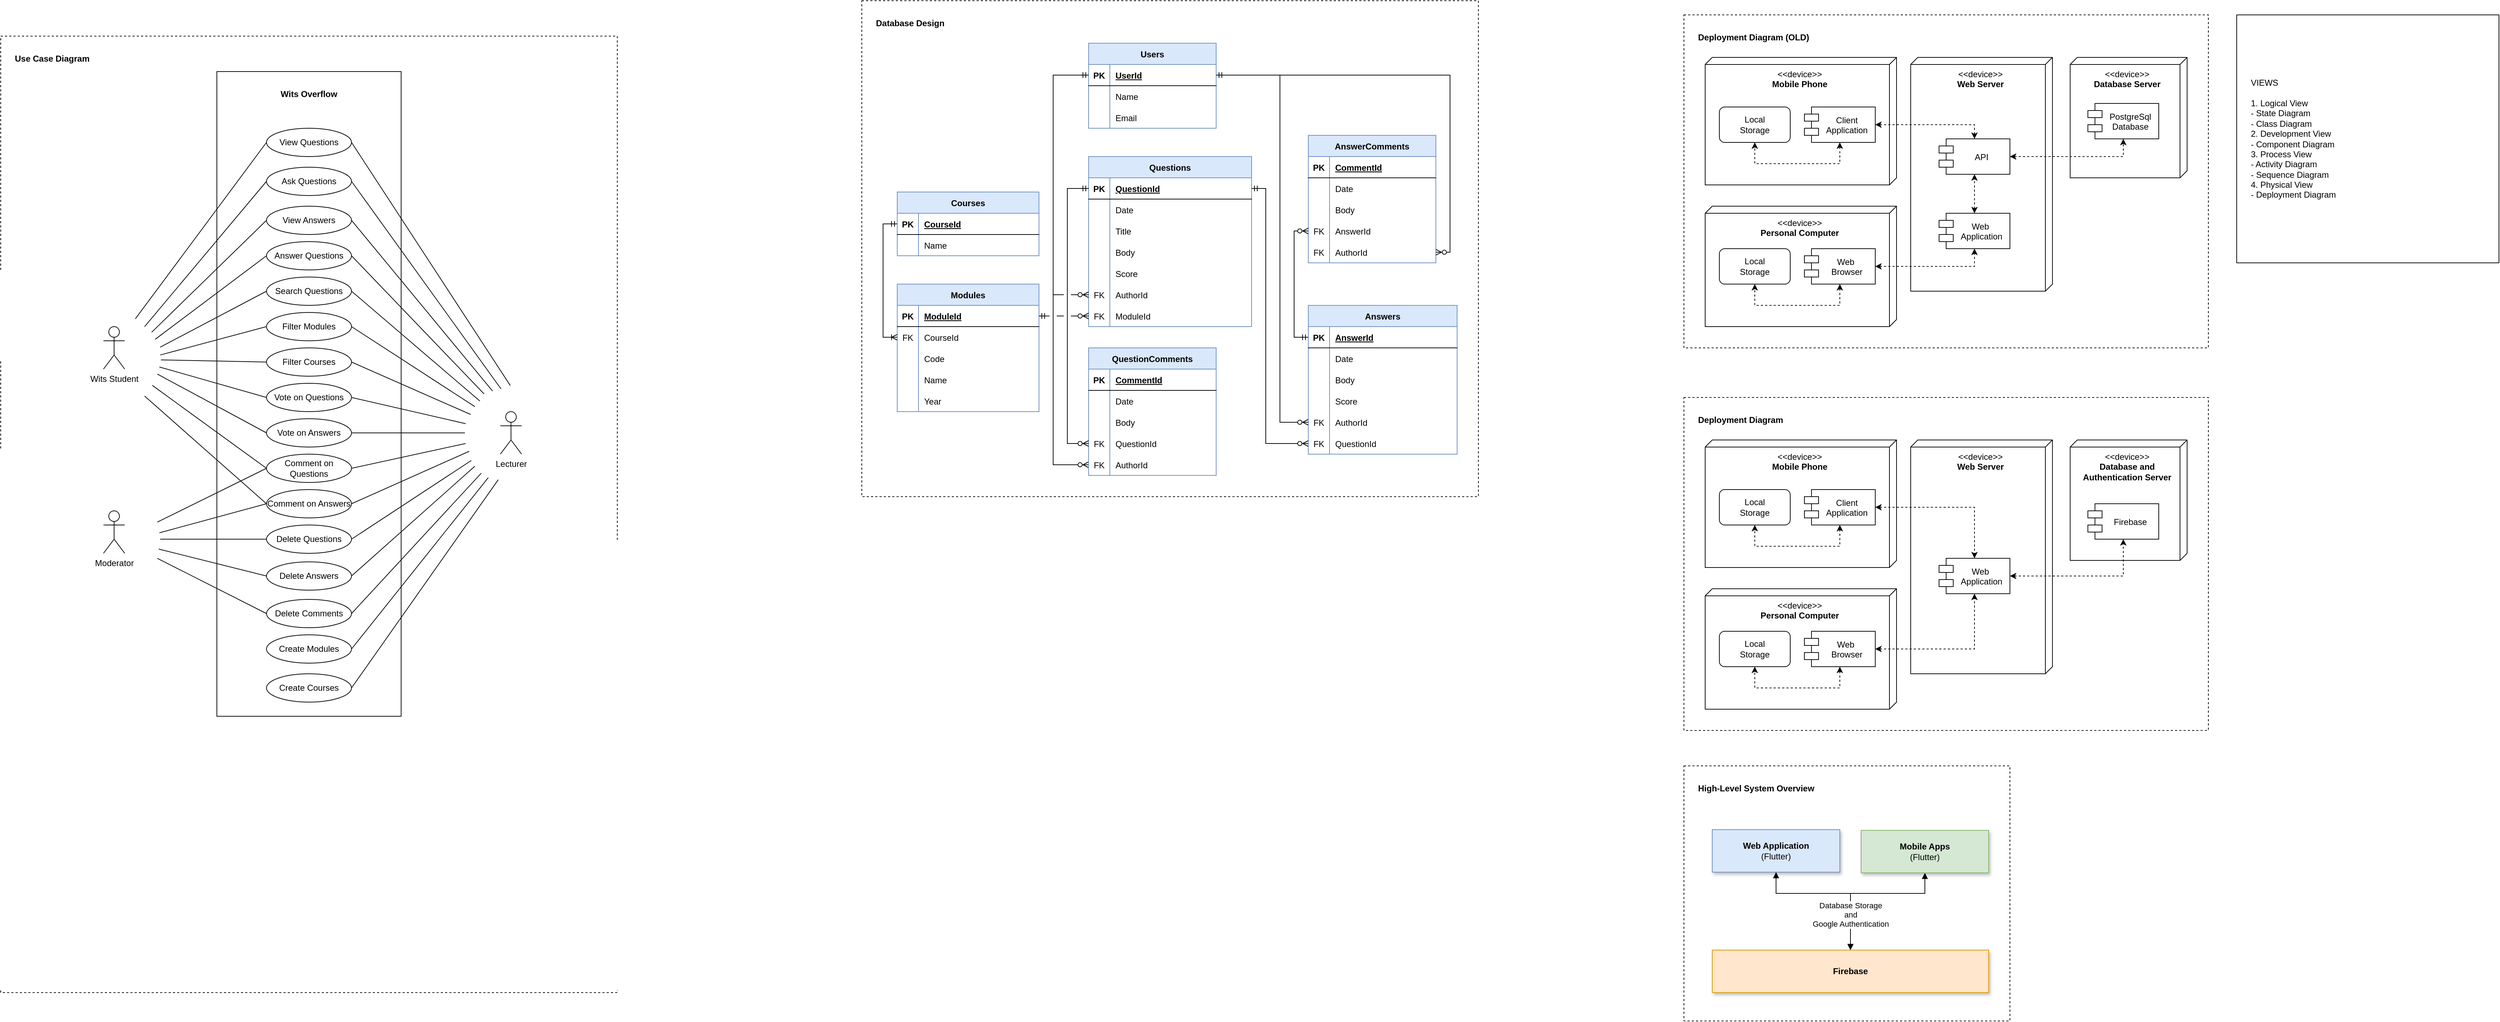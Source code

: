 <mxfile version="14.6.13" type="github">
  <diagram id="XdC1j3IHL-RzZTJf8BNx" name="Page-1">
    <mxGraphModel dx="4400" dy="825" grid="1" gridSize="10" guides="1" tooltips="1" connect="1" arrows="1" fold="1" page="1" pageScale="1" pageWidth="1169" pageHeight="827" math="0" shadow="0">
      <root>
        <mxCell id="0" />
        <mxCell id="1" parent="0" />
        <mxCell id="cXEcaTY2lwT7MXvua-dQ-148" value="Use Case Diagram" style="rounded=0;whiteSpace=wrap;html=1;shadow=0;verticalAlign=top;spacing=20;fontStyle=1;dashed=1;align=left;" vertex="1" parent="1">
          <mxGeometry x="-2335" y="90" width="870" height="1350" as="geometry" />
        </mxCell>
        <mxCell id="cXEcaTY2lwT7MXvua-dQ-151" value="Wits Overflow" style="rounded=0;whiteSpace=wrap;html=1;shadow=0;align=center;verticalAlign=top;spacing=20;fontStyle=1" vertex="1" parent="1">
          <mxGeometry x="-2030" y="140" width="260" height="910" as="geometry" />
        </mxCell>
        <mxCell id="VUR_f_dKXdpQ3Um3fJ8c-2" value="Deployment Diagram (OLD)" style="rounded=0;whiteSpace=wrap;html=1;dashed=1;spacing=20;verticalAlign=top;align=left;fontStyle=1" parent="1" vertex="1">
          <mxGeometry x="40" y="60" width="740" height="470" as="geometry" />
        </mxCell>
        <mxCell id="VUR_f_dKXdpQ3Um3fJ8c-25" value="&amp;lt;&amp;lt;device&amp;gt;&amp;gt;&lt;br&gt;&lt;b&gt;Database Server&lt;/b&gt;" style="verticalAlign=top;align=center;shape=cube;size=10;direction=south;fontStyle=0;html=1;boundedLbl=1;spacingLeft=5;fillColor=#FFFFFF;" parent="1" vertex="1">
          <mxGeometry x="585" y="120" width="165" height="170" as="geometry" />
        </mxCell>
        <mxCell id="VUR_f_dKXdpQ3Um3fJ8c-14" value="" style="group" parent="1" vertex="1" connectable="0">
          <mxGeometry x="70" y="330" width="270" height="170" as="geometry" />
        </mxCell>
        <mxCell id="VUR_f_dKXdpQ3Um3fJ8c-6" value="&amp;lt;&amp;lt;device&amp;gt;&amp;gt;&lt;br&gt;&lt;b&gt;Personal Computer&lt;/b&gt;" style="verticalAlign=top;align=center;shape=cube;size=10;direction=south;fontStyle=0;html=1;boundedLbl=1;spacingLeft=5;fillColor=#FFFFFF;" parent="VUR_f_dKXdpQ3Um3fJ8c-14" vertex="1">
          <mxGeometry width="270" height="170" as="geometry" />
        </mxCell>
        <mxCell id="VUR_f_dKXdpQ3Um3fJ8c-12" value="Web &#xa;Browser" style="shape=module;align=left;spacingLeft=20;align=center;verticalAlign=middle;fillColor=#FFFFFF;" parent="VUR_f_dKXdpQ3Um3fJ8c-14" vertex="1">
          <mxGeometry x="140" y="60" width="100" height="50" as="geometry" />
        </mxCell>
        <mxCell id="VUR_f_dKXdpQ3Um3fJ8c-13" value="Local&lt;br&gt;Storage" style="rounded=1;whiteSpace=wrap;html=1;fillColor=#FFFFFF;align=center;" parent="VUR_f_dKXdpQ3Um3fJ8c-14" vertex="1">
          <mxGeometry x="20" y="60" width="100" height="50" as="geometry" />
        </mxCell>
        <mxCell id="VUR_f_dKXdpQ3Um3fJ8c-11" style="edgeStyle=orthogonalEdgeStyle;rounded=0;orthogonalLoop=1;jettySize=auto;html=1;exitX=0.5;exitY=1;exitDx=0;exitDy=0;entryX=0.5;entryY=1;entryDx=0;entryDy=0;dashed=1;startArrow=classic;startFill=1;" parent="VUR_f_dKXdpQ3Um3fJ8c-14" source="VUR_f_dKXdpQ3Um3fJ8c-12" target="VUR_f_dKXdpQ3Um3fJ8c-13" edge="1">
          <mxGeometry relative="1" as="geometry">
            <Array as="points">
              <mxPoint x="190" y="140" />
              <mxPoint x="70" y="140" />
            </Array>
          </mxGeometry>
        </mxCell>
        <mxCell id="VUR_f_dKXdpQ3Um3fJ8c-15" value="" style="group" parent="1" vertex="1" connectable="0">
          <mxGeometry x="70" y="120" width="270" height="180" as="geometry" />
        </mxCell>
        <mxCell id="VUR_f_dKXdpQ3Um3fJ8c-4" value="&amp;lt;&amp;lt;device&amp;gt;&amp;gt;&lt;br&gt;&lt;b&gt;Mobile Phone&lt;/b&gt;" style="verticalAlign=top;align=center;shape=cube;size=10;direction=south;fontStyle=0;html=1;boundedLbl=1;spacingLeft=5;fillColor=#FFFFFF;" parent="VUR_f_dKXdpQ3Um3fJ8c-15" vertex="1">
          <mxGeometry width="270" height="180" as="geometry" />
        </mxCell>
        <mxCell id="VUR_f_dKXdpQ3Um3fJ8c-7" value="Client&#xa;Application" style="shape=module;align=left;spacingLeft=20;align=center;verticalAlign=middle;fillColor=#FFFFFF;" parent="VUR_f_dKXdpQ3Um3fJ8c-15" vertex="1">
          <mxGeometry x="140" y="70" width="100" height="50" as="geometry" />
        </mxCell>
        <mxCell id="VUR_f_dKXdpQ3Um3fJ8c-8" value="Local&lt;br&gt;Storage" style="rounded=1;whiteSpace=wrap;html=1;fillColor=#FFFFFF;align=center;" parent="VUR_f_dKXdpQ3Um3fJ8c-15" vertex="1">
          <mxGeometry x="20" y="70" width="100" height="50" as="geometry" />
        </mxCell>
        <mxCell id="VUR_f_dKXdpQ3Um3fJ8c-9" style="edgeStyle=orthogonalEdgeStyle;rounded=0;orthogonalLoop=1;jettySize=auto;html=1;exitX=0.5;exitY=1;exitDx=0;exitDy=0;entryX=0.5;entryY=1;entryDx=0;entryDy=0;dashed=1;startArrow=classic;startFill=1;" parent="VUR_f_dKXdpQ3Um3fJ8c-15" source="VUR_f_dKXdpQ3Um3fJ8c-7" target="VUR_f_dKXdpQ3Um3fJ8c-8" edge="1">
          <mxGeometry relative="1" as="geometry">
            <Array as="points">
              <mxPoint x="190" y="150" />
              <mxPoint x="70" y="150" />
            </Array>
          </mxGeometry>
        </mxCell>
        <mxCell id="VUR_f_dKXdpQ3Um3fJ8c-17" value="&amp;lt;&amp;lt;device&amp;gt;&amp;gt;&lt;br&gt;&lt;b&gt;Web Server&lt;/b&gt;" style="verticalAlign=top;align=center;shape=cube;size=10;direction=south;fontStyle=0;html=1;boundedLbl=1;spacingLeft=5;fillColor=#FFFFFF;" parent="1" vertex="1">
          <mxGeometry x="360" y="120" width="200" height="330" as="geometry" />
        </mxCell>
        <mxCell id="VUR_f_dKXdpQ3Um3fJ8c-26" style="edgeStyle=orthogonalEdgeStyle;rounded=0;orthogonalLoop=1;jettySize=auto;html=1;exitX=0.5;exitY=0;exitDx=0;exitDy=0;entryX=0.5;entryY=1;entryDx=0;entryDy=0;dashed=1;startArrow=classic;startFill=1;" parent="1" source="VUR_f_dKXdpQ3Um3fJ8c-18" target="VUR_f_dKXdpQ3Um3fJ8c-23" edge="1">
          <mxGeometry relative="1" as="geometry">
            <Array as="points">
              <mxPoint x="450" y="320" />
              <mxPoint x="450" y="320" />
            </Array>
          </mxGeometry>
        </mxCell>
        <mxCell id="VUR_f_dKXdpQ3Um3fJ8c-18" value="Web &#xa;Application" style="shape=module;align=left;spacingLeft=20;align=center;verticalAlign=middle;fillColor=#FFFFFF;" parent="1" vertex="1">
          <mxGeometry x="400" y="340" width="100" height="50" as="geometry" />
        </mxCell>
        <mxCell id="VUR_f_dKXdpQ3Um3fJ8c-28" style="edgeStyle=orthogonalEdgeStyle;rounded=0;orthogonalLoop=1;jettySize=auto;html=1;exitX=1;exitY=0.5;exitDx=0;exitDy=0;entryX=0.5;entryY=1;entryDx=0;entryDy=0;dashed=1;startArrow=classic;startFill=1;" parent="1" source="VUR_f_dKXdpQ3Um3fJ8c-23" target="VUR_f_dKXdpQ3Um3fJ8c-27" edge="1">
          <mxGeometry relative="1" as="geometry" />
        </mxCell>
        <mxCell id="VUR_f_dKXdpQ3Um3fJ8c-23" value="API" style="shape=module;align=left;spacingLeft=20;align=center;verticalAlign=middle;fillColor=#FFFFFF;" parent="1" vertex="1">
          <mxGeometry x="400" y="235" width="100" height="50" as="geometry" />
        </mxCell>
        <mxCell id="VUR_f_dKXdpQ3Um3fJ8c-27" value="PostgreSql&#xa;Database" style="shape=module;align=left;spacingLeft=20;align=center;verticalAlign=middle;fillColor=#FFFFFF;" parent="1" vertex="1">
          <mxGeometry x="610" y="185" width="100" height="50" as="geometry" />
        </mxCell>
        <mxCell id="VUR_f_dKXdpQ3Um3fJ8c-32" style="edgeStyle=orthogonalEdgeStyle;rounded=0;orthogonalLoop=1;jettySize=auto;html=1;exitX=1;exitY=0.5;exitDx=0;exitDy=0;entryX=0.5;entryY=1;entryDx=0;entryDy=0;dashed=1;startArrow=classic;startFill=1;" parent="1" source="VUR_f_dKXdpQ3Um3fJ8c-12" target="VUR_f_dKXdpQ3Um3fJ8c-18" edge="1">
          <mxGeometry relative="1" as="geometry">
            <Array as="points">
              <mxPoint x="450" y="415" />
            </Array>
          </mxGeometry>
        </mxCell>
        <mxCell id="VUR_f_dKXdpQ3Um3fJ8c-33" style="edgeStyle=orthogonalEdgeStyle;rounded=0;orthogonalLoop=1;jettySize=auto;html=1;exitX=1;exitY=0.5;exitDx=0;exitDy=0;entryX=0.5;entryY=0;entryDx=0;entryDy=0;dashed=1;startArrow=classic;startFill=1;" parent="1" source="VUR_f_dKXdpQ3Um3fJ8c-7" target="VUR_f_dKXdpQ3Um3fJ8c-23" edge="1">
          <mxGeometry relative="1" as="geometry" />
        </mxCell>
        <mxCell id="cXEcaTY2lwT7MXvua-dQ-1" value="VIEWS&lt;br&gt;&lt;br&gt;1. Logical View&lt;br&gt;- State Diagram&lt;br&gt;- Class Diagram&lt;br&gt;2. Development View&lt;br&gt;- Component Diagram&lt;br&gt;3. Process View&lt;br&gt;- Activity Diagram&lt;br&gt;- Sequence Diagram&lt;br&gt;4. Physical View&lt;br&gt;- Deployment Diagram" style="rounded=0;whiteSpace=wrap;html=1;align=left;spacing=20;" vertex="1" parent="1">
          <mxGeometry x="820" y="60" width="370" height="350" as="geometry" />
        </mxCell>
        <mxCell id="cXEcaTY2lwT7MXvua-dQ-2" value="Deployment Diagram" style="rounded=0;whiteSpace=wrap;html=1;dashed=1;spacing=20;verticalAlign=top;align=left;fontStyle=1" vertex="1" parent="1">
          <mxGeometry x="40" y="600" width="740" height="470" as="geometry" />
        </mxCell>
        <mxCell id="cXEcaTY2lwT7MXvua-dQ-3" value="&amp;lt;&amp;lt;device&amp;gt;&amp;gt;&lt;br&gt;&lt;b&gt;Database and &lt;br&gt;Authentication Server&lt;/b&gt;" style="verticalAlign=top;align=center;shape=cube;size=10;direction=south;fontStyle=0;html=1;boundedLbl=1;spacingLeft=5;fillColor=#FFFFFF;" vertex="1" parent="1">
          <mxGeometry x="585" y="660" width="165" height="170" as="geometry" />
        </mxCell>
        <mxCell id="cXEcaTY2lwT7MXvua-dQ-4" value="" style="group" vertex="1" connectable="0" parent="1">
          <mxGeometry x="70" y="870" width="270" height="170" as="geometry" />
        </mxCell>
        <mxCell id="cXEcaTY2lwT7MXvua-dQ-5" value="&amp;lt;&amp;lt;device&amp;gt;&amp;gt;&lt;br&gt;&lt;b&gt;Personal Computer&lt;/b&gt;" style="verticalAlign=top;align=center;shape=cube;size=10;direction=south;fontStyle=0;html=1;boundedLbl=1;spacingLeft=5;fillColor=#FFFFFF;" vertex="1" parent="cXEcaTY2lwT7MXvua-dQ-4">
          <mxGeometry width="270" height="170" as="geometry" />
        </mxCell>
        <mxCell id="cXEcaTY2lwT7MXvua-dQ-6" value="Web &#xa;Browser" style="shape=module;align=left;spacingLeft=20;align=center;verticalAlign=middle;fillColor=#FFFFFF;" vertex="1" parent="cXEcaTY2lwT7MXvua-dQ-4">
          <mxGeometry x="140" y="60" width="100" height="50" as="geometry" />
        </mxCell>
        <mxCell id="cXEcaTY2lwT7MXvua-dQ-7" value="Local&lt;br&gt;Storage" style="rounded=1;whiteSpace=wrap;html=1;fillColor=#FFFFFF;align=center;" vertex="1" parent="cXEcaTY2lwT7MXvua-dQ-4">
          <mxGeometry x="20" y="60" width="100" height="50" as="geometry" />
        </mxCell>
        <mxCell id="cXEcaTY2lwT7MXvua-dQ-8" style="edgeStyle=orthogonalEdgeStyle;rounded=0;orthogonalLoop=1;jettySize=auto;html=1;exitX=0.5;exitY=1;exitDx=0;exitDy=0;entryX=0.5;entryY=1;entryDx=0;entryDy=0;dashed=1;startArrow=classic;startFill=1;" edge="1" parent="cXEcaTY2lwT7MXvua-dQ-4" source="cXEcaTY2lwT7MXvua-dQ-6" target="cXEcaTY2lwT7MXvua-dQ-7">
          <mxGeometry relative="1" as="geometry">
            <Array as="points">
              <mxPoint x="190" y="140" />
              <mxPoint x="70" y="140" />
            </Array>
          </mxGeometry>
        </mxCell>
        <mxCell id="cXEcaTY2lwT7MXvua-dQ-9" value="" style="group" vertex="1" connectable="0" parent="1">
          <mxGeometry x="70" y="660" width="270" height="180" as="geometry" />
        </mxCell>
        <mxCell id="cXEcaTY2lwT7MXvua-dQ-10" value="&amp;lt;&amp;lt;device&amp;gt;&amp;gt;&lt;br&gt;&lt;b&gt;Mobile Phone&lt;/b&gt;" style="verticalAlign=top;align=center;shape=cube;size=10;direction=south;fontStyle=0;html=1;boundedLbl=1;spacingLeft=5;fillColor=#FFFFFF;" vertex="1" parent="cXEcaTY2lwT7MXvua-dQ-9">
          <mxGeometry width="270" height="180" as="geometry" />
        </mxCell>
        <mxCell id="cXEcaTY2lwT7MXvua-dQ-11" value="Client&#xa;Application" style="shape=module;align=left;spacingLeft=20;align=center;verticalAlign=middle;fillColor=#FFFFFF;" vertex="1" parent="cXEcaTY2lwT7MXvua-dQ-9">
          <mxGeometry x="140" y="70" width="100" height="50" as="geometry" />
        </mxCell>
        <mxCell id="cXEcaTY2lwT7MXvua-dQ-12" value="Local&lt;br&gt;Storage" style="rounded=1;whiteSpace=wrap;html=1;fillColor=#FFFFFF;align=center;" vertex="1" parent="cXEcaTY2lwT7MXvua-dQ-9">
          <mxGeometry x="20" y="70" width="100" height="50" as="geometry" />
        </mxCell>
        <mxCell id="cXEcaTY2lwT7MXvua-dQ-13" style="edgeStyle=orthogonalEdgeStyle;rounded=0;orthogonalLoop=1;jettySize=auto;html=1;exitX=0.5;exitY=1;exitDx=0;exitDy=0;entryX=0.5;entryY=1;entryDx=0;entryDy=0;dashed=1;startArrow=classic;startFill=1;" edge="1" parent="cXEcaTY2lwT7MXvua-dQ-9" source="cXEcaTY2lwT7MXvua-dQ-11" target="cXEcaTY2lwT7MXvua-dQ-12">
          <mxGeometry relative="1" as="geometry">
            <Array as="points">
              <mxPoint x="190" y="150" />
              <mxPoint x="70" y="150" />
            </Array>
          </mxGeometry>
        </mxCell>
        <mxCell id="cXEcaTY2lwT7MXvua-dQ-14" value="&amp;lt;&amp;lt;device&amp;gt;&amp;gt;&lt;br&gt;&lt;b&gt;Web Server&lt;/b&gt;" style="verticalAlign=top;align=center;shape=cube;size=10;direction=south;fontStyle=0;html=1;boundedLbl=1;spacingLeft=5;fillColor=#FFFFFF;" vertex="1" parent="1">
          <mxGeometry x="360" y="660" width="200" height="330" as="geometry" />
        </mxCell>
        <mxCell id="cXEcaTY2lwT7MXvua-dQ-16" value="Web &#xa;Application" style="shape=module;align=left;spacingLeft=20;align=center;verticalAlign=middle;fillColor=#FFFFFF;" vertex="1" parent="1">
          <mxGeometry x="400" y="827" width="100" height="50" as="geometry" />
        </mxCell>
        <mxCell id="cXEcaTY2lwT7MXvua-dQ-17" style="edgeStyle=orthogonalEdgeStyle;rounded=0;orthogonalLoop=1;jettySize=auto;html=1;exitX=1;exitY=0.5;exitDx=0;exitDy=0;entryX=0.5;entryY=1;entryDx=0;entryDy=0;dashed=1;startArrow=classic;startFill=1;" edge="1" parent="1" source="cXEcaTY2lwT7MXvua-dQ-16" target="cXEcaTY2lwT7MXvua-dQ-19">
          <mxGeometry relative="1" as="geometry">
            <mxPoint x="500" y="800" as="sourcePoint" />
          </mxGeometry>
        </mxCell>
        <mxCell id="cXEcaTY2lwT7MXvua-dQ-19" value="Firebase" style="shape=module;align=left;spacingLeft=20;align=center;verticalAlign=middle;fillColor=#FFFFFF;" vertex="1" parent="1">
          <mxGeometry x="610" y="750" width="100" height="50" as="geometry" />
        </mxCell>
        <mxCell id="cXEcaTY2lwT7MXvua-dQ-20" style="edgeStyle=orthogonalEdgeStyle;rounded=0;orthogonalLoop=1;jettySize=auto;html=1;exitX=1;exitY=0.5;exitDx=0;exitDy=0;entryX=0.5;entryY=1;entryDx=0;entryDy=0;dashed=1;startArrow=classic;startFill=1;" edge="1" parent="1" source="cXEcaTY2lwT7MXvua-dQ-6" target="cXEcaTY2lwT7MXvua-dQ-16">
          <mxGeometry relative="1" as="geometry">
            <Array as="points">
              <mxPoint x="450" y="955" />
            </Array>
          </mxGeometry>
        </mxCell>
        <mxCell id="cXEcaTY2lwT7MXvua-dQ-21" style="edgeStyle=orthogonalEdgeStyle;rounded=0;orthogonalLoop=1;jettySize=auto;html=1;exitX=1;exitY=0.5;exitDx=0;exitDy=0;entryX=0.5;entryY=0;entryDx=0;entryDy=0;dashed=1;startArrow=classic;startFill=1;" edge="1" parent="1" source="cXEcaTY2lwT7MXvua-dQ-11" target="cXEcaTY2lwT7MXvua-dQ-16">
          <mxGeometry relative="1" as="geometry">
            <mxPoint x="450" y="775" as="targetPoint" />
          </mxGeometry>
        </mxCell>
        <mxCell id="cXEcaTY2lwT7MXvua-dQ-22" value="High-Level System Overview" style="rounded=0;whiteSpace=wrap;html=1;dashed=1;spacing=20;verticalAlign=top;align=left;fontStyle=1" vertex="1" parent="1">
          <mxGeometry x="40" y="1120" width="460" height="360" as="geometry" />
        </mxCell>
        <mxCell id="cXEcaTY2lwT7MXvua-dQ-26" style="edgeStyle=orthogonalEdgeStyle;rounded=0;orthogonalLoop=1;jettySize=auto;html=1;exitX=0.5;exitY=1;exitDx=0;exitDy=0;entryX=0.5;entryY=0;entryDx=0;entryDy=0;startArrow=block;startFill=1;endArrow=block;endFill=1;" edge="1" parent="1" source="cXEcaTY2lwT7MXvua-dQ-23" target="cXEcaTY2lwT7MXvua-dQ-25">
          <mxGeometry relative="1" as="geometry">
            <Array as="points">
              <mxPoint x="170" y="1300" />
              <mxPoint x="275" y="1300" />
            </Array>
          </mxGeometry>
        </mxCell>
        <mxCell id="cXEcaTY2lwT7MXvua-dQ-23" value="&lt;b&gt;Web Application&lt;/b&gt;&lt;br&gt;(Flutter)" style="rounded=0;whiteSpace=wrap;html=1;align=center;shadow=1;fillColor=#dae8fc;strokeColor=#6c8ebf;" vertex="1" parent="1">
          <mxGeometry x="80" y="1210" width="180" height="60" as="geometry" />
        </mxCell>
        <mxCell id="cXEcaTY2lwT7MXvua-dQ-27" style="edgeStyle=orthogonalEdgeStyle;rounded=0;orthogonalLoop=1;jettySize=auto;html=1;exitX=0.5;exitY=1;exitDx=0;exitDy=0;entryX=0.5;entryY=0;entryDx=0;entryDy=0;endArrow=block;endFill=1;startArrow=block;startFill=1;" edge="1" parent="1" source="cXEcaTY2lwT7MXvua-dQ-24" target="cXEcaTY2lwT7MXvua-dQ-25">
          <mxGeometry relative="1" as="geometry">
            <Array as="points">
              <mxPoint x="380" y="1300" />
              <mxPoint x="275" y="1300" />
            </Array>
          </mxGeometry>
        </mxCell>
        <mxCell id="cXEcaTY2lwT7MXvua-dQ-28" value="Database Storage&lt;br&gt;and&lt;br&gt;Google Authentication" style="edgeLabel;html=1;align=center;verticalAlign=middle;resizable=0;points=[];" vertex="1" connectable="0" parent="cXEcaTY2lwT7MXvua-dQ-27">
          <mxGeometry x="0.38" y="1" relative="1" as="geometry">
            <mxPoint x="-1" y="16" as="offset" />
          </mxGeometry>
        </mxCell>
        <mxCell id="cXEcaTY2lwT7MXvua-dQ-24" value="&lt;b&gt;Mobile Apps&lt;/b&gt;&lt;br&gt;(Flutter)" style="rounded=0;whiteSpace=wrap;html=1;align=center;shadow=1;fillColor=#d5e8d4;strokeColor=#82b366;" vertex="1" parent="1">
          <mxGeometry x="290" y="1211" width="180" height="60" as="geometry" />
        </mxCell>
        <mxCell id="cXEcaTY2lwT7MXvua-dQ-25" value="&lt;b&gt;Firebase&lt;/b&gt;" style="rounded=0;whiteSpace=wrap;html=1;align=center;shadow=1;fillColor=#ffe6cc;strokeColor=#d79b00;" vertex="1" parent="1">
          <mxGeometry x="80" y="1380" width="390" height="60" as="geometry" />
        </mxCell>
        <mxCell id="cXEcaTY2lwT7MXvua-dQ-29" value="Database Design" style="rounded=0;whiteSpace=wrap;html=1;shadow=0;verticalAlign=top;spacing=20;fontStyle=1;dashed=1;align=left;" vertex="1" parent="1">
          <mxGeometry x="-1120" y="40" width="870" height="700" as="geometry" />
        </mxCell>
        <mxCell id="cXEcaTY2lwT7MXvua-dQ-30" style="edgeStyle=orthogonalEdgeStyle;rounded=0;orthogonalLoop=1;jettySize=auto;html=1;exitX=0;exitY=0.5;exitDx=0;exitDy=0;entryX=0;entryY=0.5;entryDx=0;entryDy=0;startArrow=ERmandOne;startFill=0;endArrow=ERzeroToMany;endFill=1;jumpStyle=none;" edge="1" parent="1" source="cXEcaTY2lwT7MXvua-dQ-128" target="cXEcaTY2lwT7MXvua-dQ-44">
          <mxGeometry relative="1" as="geometry">
            <mxPoint x="-730" y="145" as="sourcePoint" />
            <mxPoint x="-740" y="695" as="targetPoint" />
            <Array as="points">
              <mxPoint x="-850" y="145" />
              <mxPoint x="-850" y="695" />
            </Array>
          </mxGeometry>
        </mxCell>
        <mxCell id="cXEcaTY2lwT7MXvua-dQ-31" value="QuestionComments" style="shape=table;startSize=30;container=1;collapsible=1;childLayout=tableLayout;fixedRows=1;rowLines=0;fontStyle=1;align=center;resizeLast=1;fillColor=#dae8fc;strokeColor=#6c8ebf;" vertex="1" parent="1">
          <mxGeometry x="-800" y="530" width="180" height="180" as="geometry" />
        </mxCell>
        <mxCell id="cXEcaTY2lwT7MXvua-dQ-32" value="" style="shape=partialRectangle;collapsible=0;dropTarget=0;pointerEvents=0;fillColor=none;top=0;left=0;bottom=1;right=0;points=[[0,0.5],[1,0.5]];portConstraint=eastwest;" vertex="1" parent="cXEcaTY2lwT7MXvua-dQ-31">
          <mxGeometry y="30" width="180" height="30" as="geometry" />
        </mxCell>
        <mxCell id="cXEcaTY2lwT7MXvua-dQ-33" value="PK" style="shape=partialRectangle;connectable=0;fillColor=none;top=0;left=0;bottom=0;right=0;fontStyle=1;overflow=hidden;" vertex="1" parent="cXEcaTY2lwT7MXvua-dQ-32">
          <mxGeometry width="30" height="30" as="geometry" />
        </mxCell>
        <mxCell id="cXEcaTY2lwT7MXvua-dQ-34" value="CommentId" style="shape=partialRectangle;connectable=0;fillColor=none;top=0;left=0;bottom=0;right=0;align=left;spacingLeft=6;fontStyle=5;overflow=hidden;" vertex="1" parent="cXEcaTY2lwT7MXvua-dQ-32">
          <mxGeometry x="30" width="150" height="30" as="geometry" />
        </mxCell>
        <mxCell id="cXEcaTY2lwT7MXvua-dQ-35" value="" style="shape=partialRectangle;collapsible=0;dropTarget=0;pointerEvents=0;fillColor=none;top=0;left=0;bottom=0;right=0;points=[[0,0.5],[1,0.5]];portConstraint=eastwest;" vertex="1" parent="cXEcaTY2lwT7MXvua-dQ-31">
          <mxGeometry y="60" width="180" height="30" as="geometry" />
        </mxCell>
        <mxCell id="cXEcaTY2lwT7MXvua-dQ-36" value="" style="shape=partialRectangle;connectable=0;fillColor=none;top=0;left=0;bottom=0;right=0;editable=1;overflow=hidden;" vertex="1" parent="cXEcaTY2lwT7MXvua-dQ-35">
          <mxGeometry width="30" height="30" as="geometry" />
        </mxCell>
        <mxCell id="cXEcaTY2lwT7MXvua-dQ-37" value="Date" style="shape=partialRectangle;connectable=0;fillColor=none;top=0;left=0;bottom=0;right=0;align=left;spacingLeft=6;overflow=hidden;" vertex="1" parent="cXEcaTY2lwT7MXvua-dQ-35">
          <mxGeometry x="30" width="150" height="30" as="geometry" />
        </mxCell>
        <mxCell id="cXEcaTY2lwT7MXvua-dQ-38" value="" style="shape=partialRectangle;collapsible=0;dropTarget=0;pointerEvents=0;fillColor=none;top=0;left=0;bottom=0;right=0;points=[[0,0.5],[1,0.5]];portConstraint=eastwest;" vertex="1" parent="cXEcaTY2lwT7MXvua-dQ-31">
          <mxGeometry y="90" width="180" height="30" as="geometry" />
        </mxCell>
        <mxCell id="cXEcaTY2lwT7MXvua-dQ-39" value="" style="shape=partialRectangle;connectable=0;fillColor=none;top=0;left=0;bottom=0;right=0;editable=1;overflow=hidden;" vertex="1" parent="cXEcaTY2lwT7MXvua-dQ-38">
          <mxGeometry width="30" height="30" as="geometry" />
        </mxCell>
        <mxCell id="cXEcaTY2lwT7MXvua-dQ-40" value="Body" style="shape=partialRectangle;connectable=0;fillColor=none;top=0;left=0;bottom=0;right=0;align=left;spacingLeft=6;overflow=hidden;" vertex="1" parent="cXEcaTY2lwT7MXvua-dQ-38">
          <mxGeometry x="30" width="150" height="30" as="geometry" />
        </mxCell>
        <mxCell id="cXEcaTY2lwT7MXvua-dQ-41" value="" style="shape=partialRectangle;collapsible=0;dropTarget=0;pointerEvents=0;fillColor=none;top=0;left=0;bottom=0;right=0;points=[[0,0.5],[1,0.5]];portConstraint=eastwest;" vertex="1" parent="cXEcaTY2lwT7MXvua-dQ-31">
          <mxGeometry y="120" width="180" height="30" as="geometry" />
        </mxCell>
        <mxCell id="cXEcaTY2lwT7MXvua-dQ-42" value="FK" style="shape=partialRectangle;connectable=0;fillColor=none;top=0;left=0;bottom=0;right=0;fontStyle=0;overflow=hidden;" vertex="1" parent="cXEcaTY2lwT7MXvua-dQ-41">
          <mxGeometry width="30" height="30" as="geometry" />
        </mxCell>
        <mxCell id="cXEcaTY2lwT7MXvua-dQ-43" value="QuestionId" style="shape=partialRectangle;connectable=0;fillColor=none;top=0;left=0;bottom=0;right=0;align=left;spacingLeft=6;fontStyle=0;overflow=hidden;" vertex="1" parent="cXEcaTY2lwT7MXvua-dQ-41">
          <mxGeometry x="30" width="150" height="30" as="geometry" />
        </mxCell>
        <mxCell id="cXEcaTY2lwT7MXvua-dQ-44" value="" style="shape=partialRectangle;collapsible=0;dropTarget=0;pointerEvents=0;fillColor=none;top=0;left=0;bottom=0;right=0;points=[[0,0.5],[1,0.5]];portConstraint=eastwest;" vertex="1" parent="cXEcaTY2lwT7MXvua-dQ-31">
          <mxGeometry y="150" width="180" height="30" as="geometry" />
        </mxCell>
        <mxCell id="cXEcaTY2lwT7MXvua-dQ-45" value="FK" style="shape=partialRectangle;connectable=0;fillColor=none;top=0;left=0;bottom=0;right=0;editable=1;overflow=hidden;" vertex="1" parent="cXEcaTY2lwT7MXvua-dQ-44">
          <mxGeometry width="30" height="30" as="geometry" />
        </mxCell>
        <mxCell id="cXEcaTY2lwT7MXvua-dQ-46" value="AuthorId" style="shape=partialRectangle;connectable=0;fillColor=none;top=0;left=0;bottom=0;right=0;align=left;spacingLeft=6;overflow=hidden;" vertex="1" parent="cXEcaTY2lwT7MXvua-dQ-44">
          <mxGeometry x="30" width="150" height="30" as="geometry" />
        </mxCell>
        <mxCell id="cXEcaTY2lwT7MXvua-dQ-47" value="Questions" style="shape=table;startSize=30;container=1;collapsible=1;childLayout=tableLayout;fixedRows=1;rowLines=0;fontStyle=1;align=center;resizeLast=1;fillColor=#dae8fc;strokeColor=#6c8ebf;" vertex="1" parent="1">
          <mxGeometry x="-800" y="260" width="230" height="240" as="geometry" />
        </mxCell>
        <mxCell id="cXEcaTY2lwT7MXvua-dQ-48" value="" style="shape=partialRectangle;collapsible=0;dropTarget=0;pointerEvents=0;fillColor=none;top=0;left=0;bottom=1;right=0;points=[[0,0.5],[1,0.5]];portConstraint=eastwest;" vertex="1" parent="cXEcaTY2lwT7MXvua-dQ-47">
          <mxGeometry y="30" width="230" height="30" as="geometry" />
        </mxCell>
        <mxCell id="cXEcaTY2lwT7MXvua-dQ-49" value="PK" style="shape=partialRectangle;connectable=0;fillColor=none;top=0;left=0;bottom=0;right=0;fontStyle=1;overflow=hidden;" vertex="1" parent="cXEcaTY2lwT7MXvua-dQ-48">
          <mxGeometry width="30" height="30" as="geometry" />
        </mxCell>
        <mxCell id="cXEcaTY2lwT7MXvua-dQ-50" value="QuestionId" style="shape=partialRectangle;connectable=0;fillColor=none;top=0;left=0;bottom=0;right=0;align=left;spacingLeft=6;fontStyle=5;overflow=hidden;" vertex="1" parent="cXEcaTY2lwT7MXvua-dQ-48">
          <mxGeometry x="30" width="200" height="30" as="geometry" />
        </mxCell>
        <mxCell id="cXEcaTY2lwT7MXvua-dQ-51" value="" style="shape=partialRectangle;collapsible=0;dropTarget=0;pointerEvents=0;fillColor=none;top=0;left=0;bottom=0;right=0;points=[[0,0.5],[1,0.5]];portConstraint=eastwest;" vertex="1" parent="cXEcaTY2lwT7MXvua-dQ-47">
          <mxGeometry y="60" width="230" height="30" as="geometry" />
        </mxCell>
        <mxCell id="cXEcaTY2lwT7MXvua-dQ-52" value="" style="shape=partialRectangle;connectable=0;fillColor=none;top=0;left=0;bottom=0;right=0;editable=1;overflow=hidden;" vertex="1" parent="cXEcaTY2lwT7MXvua-dQ-51">
          <mxGeometry width="30" height="30" as="geometry" />
        </mxCell>
        <mxCell id="cXEcaTY2lwT7MXvua-dQ-53" value="Date" style="shape=partialRectangle;connectable=0;fillColor=none;top=0;left=0;bottom=0;right=0;align=left;spacingLeft=6;overflow=hidden;" vertex="1" parent="cXEcaTY2lwT7MXvua-dQ-51">
          <mxGeometry x="30" width="200" height="30" as="geometry" />
        </mxCell>
        <mxCell id="cXEcaTY2lwT7MXvua-dQ-54" value="" style="shape=partialRectangle;collapsible=0;dropTarget=0;pointerEvents=0;fillColor=none;top=0;left=0;bottom=0;right=0;points=[[0,0.5],[1,0.5]];portConstraint=eastwest;" vertex="1" parent="cXEcaTY2lwT7MXvua-dQ-47">
          <mxGeometry y="90" width="230" height="30" as="geometry" />
        </mxCell>
        <mxCell id="cXEcaTY2lwT7MXvua-dQ-55" value="" style="shape=partialRectangle;connectable=0;fillColor=none;top=0;left=0;bottom=0;right=0;editable=1;overflow=hidden;" vertex="1" parent="cXEcaTY2lwT7MXvua-dQ-54">
          <mxGeometry width="30" height="30" as="geometry" />
        </mxCell>
        <mxCell id="cXEcaTY2lwT7MXvua-dQ-56" value="Title" style="shape=partialRectangle;connectable=0;fillColor=none;top=0;left=0;bottom=0;right=0;align=left;spacingLeft=6;overflow=hidden;" vertex="1" parent="cXEcaTY2lwT7MXvua-dQ-54">
          <mxGeometry x="30" width="200" height="30" as="geometry" />
        </mxCell>
        <mxCell id="cXEcaTY2lwT7MXvua-dQ-57" style="shape=partialRectangle;collapsible=0;dropTarget=0;pointerEvents=0;fillColor=none;top=0;left=0;bottom=0;right=0;points=[[0,0.5],[1,0.5]];portConstraint=eastwest;" vertex="1" parent="cXEcaTY2lwT7MXvua-dQ-47">
          <mxGeometry y="120" width="230" height="30" as="geometry" />
        </mxCell>
        <mxCell id="cXEcaTY2lwT7MXvua-dQ-58" style="shape=partialRectangle;connectable=0;fillColor=none;top=0;left=0;bottom=0;right=0;editable=1;overflow=hidden;" vertex="1" parent="cXEcaTY2lwT7MXvua-dQ-57">
          <mxGeometry width="30" height="30" as="geometry" />
        </mxCell>
        <mxCell id="cXEcaTY2lwT7MXvua-dQ-59" value="Body" style="shape=partialRectangle;connectable=0;fillColor=none;top=0;left=0;bottom=0;right=0;align=left;spacingLeft=6;overflow=hidden;" vertex="1" parent="cXEcaTY2lwT7MXvua-dQ-57">
          <mxGeometry x="30" width="200" height="30" as="geometry" />
        </mxCell>
        <mxCell id="cXEcaTY2lwT7MXvua-dQ-60" value="" style="shape=partialRectangle;collapsible=0;dropTarget=0;pointerEvents=0;fillColor=none;top=0;left=0;bottom=0;right=0;points=[[0,0.5],[1,0.5]];portConstraint=eastwest;" vertex="1" parent="cXEcaTY2lwT7MXvua-dQ-47">
          <mxGeometry y="150" width="230" height="30" as="geometry" />
        </mxCell>
        <mxCell id="cXEcaTY2lwT7MXvua-dQ-61" value="" style="shape=partialRectangle;connectable=0;fillColor=none;top=0;left=0;bottom=0;right=0;editable=1;overflow=hidden;" vertex="1" parent="cXEcaTY2lwT7MXvua-dQ-60">
          <mxGeometry width="30" height="30" as="geometry" />
        </mxCell>
        <mxCell id="cXEcaTY2lwT7MXvua-dQ-62" value="Score" style="shape=partialRectangle;connectable=0;fillColor=none;top=0;left=0;bottom=0;right=0;align=left;spacingLeft=6;overflow=hidden;" vertex="1" parent="cXEcaTY2lwT7MXvua-dQ-60">
          <mxGeometry x="30" width="200" height="30" as="geometry" />
        </mxCell>
        <mxCell id="cXEcaTY2lwT7MXvua-dQ-63" value="" style="shape=partialRectangle;collapsible=0;dropTarget=0;pointerEvents=0;fillColor=none;top=0;left=0;bottom=0;right=0;points=[[0,0.5],[1,0.5]];portConstraint=eastwest;" vertex="1" parent="cXEcaTY2lwT7MXvua-dQ-47">
          <mxGeometry y="180" width="230" height="30" as="geometry" />
        </mxCell>
        <mxCell id="cXEcaTY2lwT7MXvua-dQ-64" value="FK" style="shape=partialRectangle;connectable=0;fillColor=none;top=0;left=0;bottom=0;right=0;fontStyle=0;overflow=hidden;" vertex="1" parent="cXEcaTY2lwT7MXvua-dQ-63">
          <mxGeometry width="30" height="30" as="geometry" />
        </mxCell>
        <mxCell id="cXEcaTY2lwT7MXvua-dQ-65" value="AuthorId" style="shape=partialRectangle;connectable=0;fillColor=none;top=0;left=0;bottom=0;right=0;align=left;spacingLeft=6;fontStyle=0;overflow=hidden;" vertex="1" parent="cXEcaTY2lwT7MXvua-dQ-63">
          <mxGeometry x="30" width="200" height="30" as="geometry" />
        </mxCell>
        <mxCell id="cXEcaTY2lwT7MXvua-dQ-66" value="" style="shape=partialRectangle;collapsible=0;dropTarget=0;pointerEvents=0;fillColor=none;top=0;left=0;bottom=0;right=0;points=[[0,0.5],[1,0.5]];portConstraint=eastwest;" vertex="1" parent="cXEcaTY2lwT7MXvua-dQ-47">
          <mxGeometry y="210" width="230" height="30" as="geometry" />
        </mxCell>
        <mxCell id="cXEcaTY2lwT7MXvua-dQ-67" value="FK" style="shape=partialRectangle;connectable=0;fillColor=none;top=0;left=0;bottom=0;right=0;fontStyle=0;overflow=hidden;" vertex="1" parent="cXEcaTY2lwT7MXvua-dQ-66">
          <mxGeometry width="30" height="30" as="geometry" />
        </mxCell>
        <mxCell id="cXEcaTY2lwT7MXvua-dQ-68" value="ModuleId" style="shape=partialRectangle;connectable=0;fillColor=none;top=0;left=0;bottom=0;right=0;align=left;spacingLeft=6;fontStyle=0;overflow=hidden;" vertex="1" parent="cXEcaTY2lwT7MXvua-dQ-66">
          <mxGeometry x="30" width="200" height="30" as="geometry" />
        </mxCell>
        <mxCell id="cXEcaTY2lwT7MXvua-dQ-69" value="Answers" style="shape=table;startSize=30;container=1;collapsible=1;childLayout=tableLayout;fixedRows=1;rowLines=0;fontStyle=1;align=center;resizeLast=1;fillColor=#dae8fc;strokeColor=#6c8ebf;" vertex="1" parent="1">
          <mxGeometry x="-490" y="470" width="210" height="210" as="geometry" />
        </mxCell>
        <mxCell id="cXEcaTY2lwT7MXvua-dQ-70" value="" style="shape=partialRectangle;collapsible=0;dropTarget=0;pointerEvents=0;fillColor=none;top=0;left=0;bottom=1;right=0;points=[[0,0.5],[1,0.5]];portConstraint=eastwest;" vertex="1" parent="cXEcaTY2lwT7MXvua-dQ-69">
          <mxGeometry y="30" width="210" height="30" as="geometry" />
        </mxCell>
        <mxCell id="cXEcaTY2lwT7MXvua-dQ-71" value="PK" style="shape=partialRectangle;connectable=0;fillColor=none;top=0;left=0;bottom=0;right=0;fontStyle=1;overflow=hidden;" vertex="1" parent="cXEcaTY2lwT7MXvua-dQ-70">
          <mxGeometry width="30" height="30" as="geometry" />
        </mxCell>
        <mxCell id="cXEcaTY2lwT7MXvua-dQ-72" value="AnswerId" style="shape=partialRectangle;connectable=0;fillColor=none;top=0;left=0;bottom=0;right=0;align=left;spacingLeft=6;fontStyle=5;overflow=hidden;" vertex="1" parent="cXEcaTY2lwT7MXvua-dQ-70">
          <mxGeometry x="30" width="180" height="30" as="geometry" />
        </mxCell>
        <mxCell id="cXEcaTY2lwT7MXvua-dQ-73" value="" style="shape=partialRectangle;collapsible=0;dropTarget=0;pointerEvents=0;fillColor=none;top=0;left=0;bottom=0;right=0;points=[[0,0.5],[1,0.5]];portConstraint=eastwest;" vertex="1" parent="cXEcaTY2lwT7MXvua-dQ-69">
          <mxGeometry y="60" width="210" height="30" as="geometry" />
        </mxCell>
        <mxCell id="cXEcaTY2lwT7MXvua-dQ-74" value="" style="shape=partialRectangle;connectable=0;fillColor=none;top=0;left=0;bottom=0;right=0;editable=1;overflow=hidden;" vertex="1" parent="cXEcaTY2lwT7MXvua-dQ-73">
          <mxGeometry width="30" height="30" as="geometry" />
        </mxCell>
        <mxCell id="cXEcaTY2lwT7MXvua-dQ-75" value="Date" style="shape=partialRectangle;connectable=0;fillColor=none;top=0;left=0;bottom=0;right=0;align=left;spacingLeft=6;overflow=hidden;" vertex="1" parent="cXEcaTY2lwT7MXvua-dQ-73">
          <mxGeometry x="30" width="180" height="30" as="geometry" />
        </mxCell>
        <mxCell id="cXEcaTY2lwT7MXvua-dQ-76" value="" style="shape=partialRectangle;collapsible=0;dropTarget=0;pointerEvents=0;fillColor=none;top=0;left=0;bottom=0;right=0;points=[[0,0.5],[1,0.5]];portConstraint=eastwest;" vertex="1" parent="cXEcaTY2lwT7MXvua-dQ-69">
          <mxGeometry y="90" width="210" height="30" as="geometry" />
        </mxCell>
        <mxCell id="cXEcaTY2lwT7MXvua-dQ-77" value="" style="shape=partialRectangle;connectable=0;fillColor=none;top=0;left=0;bottom=0;right=0;editable=1;overflow=hidden;" vertex="1" parent="cXEcaTY2lwT7MXvua-dQ-76">
          <mxGeometry width="30" height="30" as="geometry" />
        </mxCell>
        <mxCell id="cXEcaTY2lwT7MXvua-dQ-78" value="Body" style="shape=partialRectangle;connectable=0;fillColor=none;top=0;left=0;bottom=0;right=0;align=left;spacingLeft=6;overflow=hidden;" vertex="1" parent="cXEcaTY2lwT7MXvua-dQ-76">
          <mxGeometry x="30" width="180" height="30" as="geometry" />
        </mxCell>
        <mxCell id="cXEcaTY2lwT7MXvua-dQ-79" value="" style="shape=partialRectangle;collapsible=0;dropTarget=0;pointerEvents=0;fillColor=none;top=0;left=0;bottom=0;right=0;points=[[0,0.5],[1,0.5]];portConstraint=eastwest;" vertex="1" parent="cXEcaTY2lwT7MXvua-dQ-69">
          <mxGeometry y="120" width="210" height="30" as="geometry" />
        </mxCell>
        <mxCell id="cXEcaTY2lwT7MXvua-dQ-80" value="" style="shape=partialRectangle;connectable=0;fillColor=none;top=0;left=0;bottom=0;right=0;editable=1;overflow=hidden;" vertex="1" parent="cXEcaTY2lwT7MXvua-dQ-79">
          <mxGeometry width="30" height="30" as="geometry" />
        </mxCell>
        <mxCell id="cXEcaTY2lwT7MXvua-dQ-81" value="Score" style="shape=partialRectangle;connectable=0;fillColor=none;top=0;left=0;bottom=0;right=0;align=left;spacingLeft=6;overflow=hidden;" vertex="1" parent="cXEcaTY2lwT7MXvua-dQ-79">
          <mxGeometry x="30" width="180" height="30" as="geometry" />
        </mxCell>
        <mxCell id="cXEcaTY2lwT7MXvua-dQ-82" value="" style="shape=partialRectangle;collapsible=0;dropTarget=0;pointerEvents=0;fillColor=none;top=0;left=0;bottom=0;right=0;points=[[0,0.5],[1,0.5]];portConstraint=eastwest;" vertex="1" parent="cXEcaTY2lwT7MXvua-dQ-69">
          <mxGeometry y="150" width="210" height="30" as="geometry" />
        </mxCell>
        <mxCell id="cXEcaTY2lwT7MXvua-dQ-83" value="FK" style="shape=partialRectangle;connectable=0;fillColor=none;top=0;left=0;bottom=0;right=0;fontStyle=0;overflow=hidden;" vertex="1" parent="cXEcaTY2lwT7MXvua-dQ-82">
          <mxGeometry width="30" height="30" as="geometry" />
        </mxCell>
        <mxCell id="cXEcaTY2lwT7MXvua-dQ-84" value="AuthorId" style="shape=partialRectangle;connectable=0;fillColor=none;top=0;left=0;bottom=0;right=0;align=left;spacingLeft=6;fontStyle=0;overflow=hidden;" vertex="1" parent="cXEcaTY2lwT7MXvua-dQ-82">
          <mxGeometry x="30" width="180" height="30" as="geometry" />
        </mxCell>
        <mxCell id="cXEcaTY2lwT7MXvua-dQ-85" value="" style="shape=partialRectangle;collapsible=0;dropTarget=0;pointerEvents=0;fillColor=none;top=0;left=0;bottom=0;right=0;points=[[0,0.5],[1,0.5]];portConstraint=eastwest;" vertex="1" parent="cXEcaTY2lwT7MXvua-dQ-69">
          <mxGeometry y="180" width="210" height="30" as="geometry" />
        </mxCell>
        <mxCell id="cXEcaTY2lwT7MXvua-dQ-86" value="FK" style="shape=partialRectangle;connectable=0;fillColor=none;top=0;left=0;bottom=0;right=0;fontStyle=0;overflow=hidden;" vertex="1" parent="cXEcaTY2lwT7MXvua-dQ-85">
          <mxGeometry width="30" height="30" as="geometry" />
        </mxCell>
        <mxCell id="cXEcaTY2lwT7MXvua-dQ-87" value="QuestionId" style="shape=partialRectangle;connectable=0;fillColor=none;top=0;left=0;bottom=0;right=0;align=left;spacingLeft=6;fontStyle=0;overflow=hidden;" vertex="1" parent="cXEcaTY2lwT7MXvua-dQ-85">
          <mxGeometry x="30" width="180" height="30" as="geometry" />
        </mxCell>
        <mxCell id="cXEcaTY2lwT7MXvua-dQ-88" value="Modules" style="shape=table;startSize=30;container=1;collapsible=1;childLayout=tableLayout;fixedRows=1;rowLines=0;fontStyle=1;align=center;resizeLast=1;fillColor=#dae8fc;strokeColor=#6c8ebf;" vertex="1" parent="1">
          <mxGeometry x="-1070" y="440" width="200" height="180" as="geometry" />
        </mxCell>
        <mxCell id="cXEcaTY2lwT7MXvua-dQ-89" value="" style="shape=partialRectangle;collapsible=0;dropTarget=0;pointerEvents=0;fillColor=none;top=0;left=0;bottom=1;right=0;points=[[0,0.5],[1,0.5]];portConstraint=eastwest;" vertex="1" parent="cXEcaTY2lwT7MXvua-dQ-88">
          <mxGeometry y="30" width="200" height="30" as="geometry" />
        </mxCell>
        <mxCell id="cXEcaTY2lwT7MXvua-dQ-90" value="PK" style="shape=partialRectangle;connectable=0;fillColor=none;top=0;left=0;bottom=0;right=0;fontStyle=1;overflow=hidden;" vertex="1" parent="cXEcaTY2lwT7MXvua-dQ-89">
          <mxGeometry width="30" height="30" as="geometry" />
        </mxCell>
        <mxCell id="cXEcaTY2lwT7MXvua-dQ-91" value="ModuleId" style="shape=partialRectangle;connectable=0;fillColor=none;top=0;left=0;bottom=0;right=0;align=left;spacingLeft=6;fontStyle=5;overflow=hidden;" vertex="1" parent="cXEcaTY2lwT7MXvua-dQ-89">
          <mxGeometry x="30" width="170" height="30" as="geometry" />
        </mxCell>
        <mxCell id="cXEcaTY2lwT7MXvua-dQ-92" value="" style="shape=partialRectangle;collapsible=0;dropTarget=0;pointerEvents=0;fillColor=none;top=0;left=0;bottom=0;right=0;points=[[0,0.5],[1,0.5]];portConstraint=eastwest;" vertex="1" parent="cXEcaTY2lwT7MXvua-dQ-88">
          <mxGeometry y="60" width="200" height="30" as="geometry" />
        </mxCell>
        <mxCell id="cXEcaTY2lwT7MXvua-dQ-93" value="FK" style="shape=partialRectangle;connectable=0;fillColor=none;top=0;left=0;bottom=0;right=0;fontStyle=0;overflow=hidden;" vertex="1" parent="cXEcaTY2lwT7MXvua-dQ-92">
          <mxGeometry width="30" height="30" as="geometry" />
        </mxCell>
        <mxCell id="cXEcaTY2lwT7MXvua-dQ-94" value="CourseId" style="shape=partialRectangle;connectable=0;fillColor=none;top=0;left=0;bottom=0;right=0;align=left;spacingLeft=6;fontStyle=0;overflow=hidden;" vertex="1" parent="cXEcaTY2lwT7MXvua-dQ-92">
          <mxGeometry x="30" width="170" height="30" as="geometry" />
        </mxCell>
        <mxCell id="cXEcaTY2lwT7MXvua-dQ-95" value="" style="shape=partialRectangle;collapsible=0;dropTarget=0;pointerEvents=0;fillColor=none;top=0;left=0;bottom=0;right=0;points=[[0,0.5],[1,0.5]];portConstraint=eastwest;" vertex="1" parent="cXEcaTY2lwT7MXvua-dQ-88">
          <mxGeometry y="90" width="200" height="30" as="geometry" />
        </mxCell>
        <mxCell id="cXEcaTY2lwT7MXvua-dQ-96" value="" style="shape=partialRectangle;connectable=0;fillColor=none;top=0;left=0;bottom=0;right=0;editable=1;overflow=hidden;" vertex="1" parent="cXEcaTY2lwT7MXvua-dQ-95">
          <mxGeometry width="30" height="30" as="geometry" />
        </mxCell>
        <mxCell id="cXEcaTY2lwT7MXvua-dQ-97" value="Code" style="shape=partialRectangle;connectable=0;fillColor=none;top=0;left=0;bottom=0;right=0;align=left;spacingLeft=6;overflow=hidden;" vertex="1" parent="cXEcaTY2lwT7MXvua-dQ-95">
          <mxGeometry x="30" width="170" height="30" as="geometry" />
        </mxCell>
        <mxCell id="cXEcaTY2lwT7MXvua-dQ-98" value="" style="shape=partialRectangle;collapsible=0;dropTarget=0;pointerEvents=0;fillColor=none;top=0;left=0;bottom=0;right=0;points=[[0,0.5],[1,0.5]];portConstraint=eastwest;" vertex="1" parent="cXEcaTY2lwT7MXvua-dQ-88">
          <mxGeometry y="120" width="200" height="30" as="geometry" />
        </mxCell>
        <mxCell id="cXEcaTY2lwT7MXvua-dQ-99" value="" style="shape=partialRectangle;connectable=0;fillColor=none;top=0;left=0;bottom=0;right=0;editable=1;overflow=hidden;" vertex="1" parent="cXEcaTY2lwT7MXvua-dQ-98">
          <mxGeometry width="30" height="30" as="geometry" />
        </mxCell>
        <mxCell id="cXEcaTY2lwT7MXvua-dQ-100" value="Name" style="shape=partialRectangle;connectable=0;fillColor=none;top=0;left=0;bottom=0;right=0;align=left;spacingLeft=6;overflow=hidden;" vertex="1" parent="cXEcaTY2lwT7MXvua-dQ-98">
          <mxGeometry x="30" width="170" height="30" as="geometry" />
        </mxCell>
        <mxCell id="cXEcaTY2lwT7MXvua-dQ-101" style="shape=partialRectangle;collapsible=0;dropTarget=0;pointerEvents=0;fillColor=none;top=0;left=0;bottom=0;right=0;points=[[0,0.5],[1,0.5]];portConstraint=eastwest;" vertex="1" parent="cXEcaTY2lwT7MXvua-dQ-88">
          <mxGeometry y="150" width="200" height="30" as="geometry" />
        </mxCell>
        <mxCell id="cXEcaTY2lwT7MXvua-dQ-102" style="shape=partialRectangle;connectable=0;fillColor=none;top=0;left=0;bottom=0;right=0;editable=1;overflow=hidden;" vertex="1" parent="cXEcaTY2lwT7MXvua-dQ-101">
          <mxGeometry width="30" height="30" as="geometry" />
        </mxCell>
        <mxCell id="cXEcaTY2lwT7MXvua-dQ-103" value="Year" style="shape=partialRectangle;connectable=0;fillColor=none;top=0;left=0;bottom=0;right=0;align=left;spacingLeft=6;overflow=hidden;" vertex="1" parent="cXEcaTY2lwT7MXvua-dQ-101">
          <mxGeometry x="30" width="170" height="30" as="geometry" />
        </mxCell>
        <mxCell id="cXEcaTY2lwT7MXvua-dQ-104" value="Courses" style="shape=table;startSize=30;container=1;collapsible=1;childLayout=tableLayout;fixedRows=1;rowLines=0;fontStyle=1;align=center;resizeLast=1;fillColor=#dae8fc;strokeColor=#6c8ebf;" vertex="1" parent="1">
          <mxGeometry x="-1070" y="310" width="200" height="90" as="geometry" />
        </mxCell>
        <mxCell id="cXEcaTY2lwT7MXvua-dQ-105" value="" style="shape=partialRectangle;collapsible=0;dropTarget=0;pointerEvents=0;fillColor=none;top=0;left=0;bottom=1;right=0;points=[[0,0.5],[1,0.5]];portConstraint=eastwest;" vertex="1" parent="cXEcaTY2lwT7MXvua-dQ-104">
          <mxGeometry y="30" width="200" height="30" as="geometry" />
        </mxCell>
        <mxCell id="cXEcaTY2lwT7MXvua-dQ-106" value="PK" style="shape=partialRectangle;connectable=0;fillColor=none;top=0;left=0;bottom=0;right=0;fontStyle=1;overflow=hidden;" vertex="1" parent="cXEcaTY2lwT7MXvua-dQ-105">
          <mxGeometry width="30" height="30" as="geometry" />
        </mxCell>
        <mxCell id="cXEcaTY2lwT7MXvua-dQ-107" value="CourseId" style="shape=partialRectangle;connectable=0;fillColor=none;top=0;left=0;bottom=0;right=0;align=left;spacingLeft=6;fontStyle=5;overflow=hidden;" vertex="1" parent="cXEcaTY2lwT7MXvua-dQ-105">
          <mxGeometry x="30" width="170" height="30" as="geometry" />
        </mxCell>
        <mxCell id="cXEcaTY2lwT7MXvua-dQ-108" value="" style="shape=partialRectangle;collapsible=0;dropTarget=0;pointerEvents=0;fillColor=none;top=0;left=0;bottom=0;right=0;points=[[0,0.5],[1,0.5]];portConstraint=eastwest;" vertex="1" parent="cXEcaTY2lwT7MXvua-dQ-104">
          <mxGeometry y="60" width="200" height="30" as="geometry" />
        </mxCell>
        <mxCell id="cXEcaTY2lwT7MXvua-dQ-109" value="" style="shape=partialRectangle;connectable=0;fillColor=none;top=0;left=0;bottom=0;right=0;editable=1;overflow=hidden;" vertex="1" parent="cXEcaTY2lwT7MXvua-dQ-108">
          <mxGeometry width="30" height="30" as="geometry" />
        </mxCell>
        <mxCell id="cXEcaTY2lwT7MXvua-dQ-110" value="Name" style="shape=partialRectangle;connectable=0;fillColor=none;top=0;left=0;bottom=0;right=0;align=left;spacingLeft=6;overflow=hidden;" vertex="1" parent="cXEcaTY2lwT7MXvua-dQ-108">
          <mxGeometry x="30" width="170" height="30" as="geometry" />
        </mxCell>
        <mxCell id="cXEcaTY2lwT7MXvua-dQ-111" value="AnswerComments" style="shape=table;startSize=30;container=1;collapsible=1;childLayout=tableLayout;fixedRows=1;rowLines=0;fontStyle=1;align=center;resizeLast=1;fillColor=#dae8fc;strokeColor=#6c8ebf;" vertex="1" parent="1">
          <mxGeometry x="-490" y="230" width="180" height="180" as="geometry" />
        </mxCell>
        <mxCell id="cXEcaTY2lwT7MXvua-dQ-112" value="" style="shape=partialRectangle;collapsible=0;dropTarget=0;pointerEvents=0;fillColor=none;top=0;left=0;bottom=1;right=0;points=[[0,0.5],[1,0.5]];portConstraint=eastwest;" vertex="1" parent="cXEcaTY2lwT7MXvua-dQ-111">
          <mxGeometry y="30" width="180" height="30" as="geometry" />
        </mxCell>
        <mxCell id="cXEcaTY2lwT7MXvua-dQ-113" value="PK" style="shape=partialRectangle;connectable=0;fillColor=none;top=0;left=0;bottom=0;right=0;fontStyle=1;overflow=hidden;" vertex="1" parent="cXEcaTY2lwT7MXvua-dQ-112">
          <mxGeometry width="30" height="30" as="geometry" />
        </mxCell>
        <mxCell id="cXEcaTY2lwT7MXvua-dQ-114" value="CommentId" style="shape=partialRectangle;connectable=0;fillColor=none;top=0;left=0;bottom=0;right=0;align=left;spacingLeft=6;fontStyle=5;overflow=hidden;" vertex="1" parent="cXEcaTY2lwT7MXvua-dQ-112">
          <mxGeometry x="30" width="150" height="30" as="geometry" />
        </mxCell>
        <mxCell id="cXEcaTY2lwT7MXvua-dQ-115" value="" style="shape=partialRectangle;collapsible=0;dropTarget=0;pointerEvents=0;fillColor=none;top=0;left=0;bottom=0;right=0;points=[[0,0.5],[1,0.5]];portConstraint=eastwest;" vertex="1" parent="cXEcaTY2lwT7MXvua-dQ-111">
          <mxGeometry y="60" width="180" height="30" as="geometry" />
        </mxCell>
        <mxCell id="cXEcaTY2lwT7MXvua-dQ-116" value="" style="shape=partialRectangle;connectable=0;fillColor=none;top=0;left=0;bottom=0;right=0;editable=1;overflow=hidden;" vertex="1" parent="cXEcaTY2lwT7MXvua-dQ-115">
          <mxGeometry width="30" height="30" as="geometry" />
        </mxCell>
        <mxCell id="cXEcaTY2lwT7MXvua-dQ-117" value="Date" style="shape=partialRectangle;connectable=0;fillColor=none;top=0;left=0;bottom=0;right=0;align=left;spacingLeft=6;overflow=hidden;" vertex="1" parent="cXEcaTY2lwT7MXvua-dQ-115">
          <mxGeometry x="30" width="150" height="30" as="geometry" />
        </mxCell>
        <mxCell id="cXEcaTY2lwT7MXvua-dQ-118" value="" style="shape=partialRectangle;collapsible=0;dropTarget=0;pointerEvents=0;fillColor=none;top=0;left=0;bottom=0;right=0;points=[[0,0.5],[1,0.5]];portConstraint=eastwest;" vertex="1" parent="cXEcaTY2lwT7MXvua-dQ-111">
          <mxGeometry y="90" width="180" height="30" as="geometry" />
        </mxCell>
        <mxCell id="cXEcaTY2lwT7MXvua-dQ-119" value="" style="shape=partialRectangle;connectable=0;fillColor=none;top=0;left=0;bottom=0;right=0;editable=1;overflow=hidden;" vertex="1" parent="cXEcaTY2lwT7MXvua-dQ-118">
          <mxGeometry width="30" height="30" as="geometry" />
        </mxCell>
        <mxCell id="cXEcaTY2lwT7MXvua-dQ-120" value="Body" style="shape=partialRectangle;connectable=0;fillColor=none;top=0;left=0;bottom=0;right=0;align=left;spacingLeft=6;overflow=hidden;" vertex="1" parent="cXEcaTY2lwT7MXvua-dQ-118">
          <mxGeometry x="30" width="150" height="30" as="geometry" />
        </mxCell>
        <mxCell id="cXEcaTY2lwT7MXvua-dQ-121" value="" style="shape=partialRectangle;collapsible=0;dropTarget=0;pointerEvents=0;fillColor=none;top=0;left=0;bottom=0;right=0;points=[[0,0.5],[1,0.5]];portConstraint=eastwest;" vertex="1" parent="cXEcaTY2lwT7MXvua-dQ-111">
          <mxGeometry y="120" width="180" height="30" as="geometry" />
        </mxCell>
        <mxCell id="cXEcaTY2lwT7MXvua-dQ-122" value="FK" style="shape=partialRectangle;connectable=0;fillColor=none;top=0;left=0;bottom=0;right=0;fontStyle=0;overflow=hidden;" vertex="1" parent="cXEcaTY2lwT7MXvua-dQ-121">
          <mxGeometry width="30" height="30" as="geometry" />
        </mxCell>
        <mxCell id="cXEcaTY2lwT7MXvua-dQ-123" value="AnswerId" style="shape=partialRectangle;connectable=0;fillColor=none;top=0;left=0;bottom=0;right=0;align=left;spacingLeft=6;fontStyle=0;overflow=hidden;" vertex="1" parent="cXEcaTY2lwT7MXvua-dQ-121">
          <mxGeometry x="30" width="150" height="30" as="geometry" />
        </mxCell>
        <mxCell id="cXEcaTY2lwT7MXvua-dQ-124" value="" style="shape=partialRectangle;collapsible=0;dropTarget=0;pointerEvents=0;fillColor=none;top=0;left=0;bottom=0;right=0;points=[[0,0.5],[1,0.5]];portConstraint=eastwest;" vertex="1" parent="cXEcaTY2lwT7MXvua-dQ-111">
          <mxGeometry y="150" width="180" height="30" as="geometry" />
        </mxCell>
        <mxCell id="cXEcaTY2lwT7MXvua-dQ-125" value="FK" style="shape=partialRectangle;connectable=0;fillColor=none;top=0;left=0;bottom=0;right=0;editable=1;overflow=hidden;" vertex="1" parent="cXEcaTY2lwT7MXvua-dQ-124">
          <mxGeometry width="30" height="30" as="geometry" />
        </mxCell>
        <mxCell id="cXEcaTY2lwT7MXvua-dQ-126" value="AuthorId" style="shape=partialRectangle;connectable=0;fillColor=none;top=0;left=0;bottom=0;right=0;align=left;spacingLeft=6;overflow=hidden;" vertex="1" parent="cXEcaTY2lwT7MXvua-dQ-124">
          <mxGeometry x="30" width="150" height="30" as="geometry" />
        </mxCell>
        <mxCell id="cXEcaTY2lwT7MXvua-dQ-127" value="Users" style="shape=table;startSize=30;container=1;collapsible=1;childLayout=tableLayout;fixedRows=1;rowLines=0;fontStyle=1;align=center;resizeLast=1;fillColor=#dae8fc;strokeColor=#6c8ebf;shadow=0;" vertex="1" parent="1">
          <mxGeometry x="-800" y="100" width="180" height="120" as="geometry" />
        </mxCell>
        <mxCell id="cXEcaTY2lwT7MXvua-dQ-128" value="" style="shape=partialRectangle;collapsible=0;dropTarget=0;pointerEvents=0;fillColor=none;top=0;left=0;bottom=1;right=0;points=[[0,0.5],[1,0.5]];portConstraint=eastwest;" vertex="1" parent="cXEcaTY2lwT7MXvua-dQ-127">
          <mxGeometry y="30" width="180" height="30" as="geometry" />
        </mxCell>
        <mxCell id="cXEcaTY2lwT7MXvua-dQ-129" value="PK" style="shape=partialRectangle;connectable=0;fillColor=none;top=0;left=0;bottom=0;right=0;fontStyle=1;overflow=hidden;" vertex="1" parent="cXEcaTY2lwT7MXvua-dQ-128">
          <mxGeometry width="30" height="30" as="geometry" />
        </mxCell>
        <mxCell id="cXEcaTY2lwT7MXvua-dQ-130" value="UserId" style="shape=partialRectangle;connectable=0;fillColor=none;top=0;left=0;bottom=0;right=0;align=left;spacingLeft=6;fontStyle=5;overflow=hidden;" vertex="1" parent="cXEcaTY2lwT7MXvua-dQ-128">
          <mxGeometry x="30" width="150" height="30" as="geometry" />
        </mxCell>
        <mxCell id="cXEcaTY2lwT7MXvua-dQ-131" value="" style="shape=partialRectangle;collapsible=0;dropTarget=0;pointerEvents=0;fillColor=none;top=0;left=0;bottom=0;right=0;points=[[0,0.5],[1,0.5]];portConstraint=eastwest;" vertex="1" parent="cXEcaTY2lwT7MXvua-dQ-127">
          <mxGeometry y="60" width="180" height="30" as="geometry" />
        </mxCell>
        <mxCell id="cXEcaTY2lwT7MXvua-dQ-132" value="" style="shape=partialRectangle;connectable=0;fillColor=none;top=0;left=0;bottom=0;right=0;editable=1;overflow=hidden;" vertex="1" parent="cXEcaTY2lwT7MXvua-dQ-131">
          <mxGeometry width="30" height="30" as="geometry" />
        </mxCell>
        <mxCell id="cXEcaTY2lwT7MXvua-dQ-133" value="Name" style="shape=partialRectangle;connectable=0;fillColor=none;top=0;left=0;bottom=0;right=0;align=left;spacingLeft=6;overflow=hidden;" vertex="1" parent="cXEcaTY2lwT7MXvua-dQ-131">
          <mxGeometry x="30" width="150" height="30" as="geometry" />
        </mxCell>
        <mxCell id="cXEcaTY2lwT7MXvua-dQ-134" value="" style="shape=partialRectangle;collapsible=0;dropTarget=0;pointerEvents=0;fillColor=none;top=0;left=0;bottom=0;right=0;points=[[0,0.5],[1,0.5]];portConstraint=eastwest;" vertex="1" parent="cXEcaTY2lwT7MXvua-dQ-127">
          <mxGeometry y="90" width="180" height="30" as="geometry" />
        </mxCell>
        <mxCell id="cXEcaTY2lwT7MXvua-dQ-135" value="" style="shape=partialRectangle;connectable=0;fillColor=none;top=0;left=0;bottom=0;right=0;editable=1;overflow=hidden;" vertex="1" parent="cXEcaTY2lwT7MXvua-dQ-134">
          <mxGeometry width="30" height="30" as="geometry" />
        </mxCell>
        <mxCell id="cXEcaTY2lwT7MXvua-dQ-136" value="Email" style="shape=partialRectangle;connectable=0;fillColor=none;top=0;left=0;bottom=0;right=0;align=left;spacingLeft=6;overflow=hidden;" vertex="1" parent="cXEcaTY2lwT7MXvua-dQ-134">
          <mxGeometry x="30" width="150" height="30" as="geometry" />
        </mxCell>
        <mxCell id="cXEcaTY2lwT7MXvua-dQ-137" style="edgeStyle=orthogonalEdgeStyle;rounded=0;orthogonalLoop=1;jettySize=auto;html=1;exitX=0;exitY=0.5;exitDx=0;exitDy=0;entryX=0;entryY=0.5;entryDx=0;entryDy=0;startArrow=ERmandOne;startFill=0;endArrow=ERoneToMany;endFill=0;" edge="1" parent="1" source="cXEcaTY2lwT7MXvua-dQ-105" target="cXEcaTY2lwT7MXvua-dQ-92">
          <mxGeometry relative="1" as="geometry" />
        </mxCell>
        <mxCell id="cXEcaTY2lwT7MXvua-dQ-138" style="edgeStyle=orthogonalEdgeStyle;rounded=0;orthogonalLoop=1;jettySize=auto;html=1;exitX=1;exitY=0.5;exitDx=0;exitDy=0;entryX=0;entryY=0.5;entryDx=0;entryDy=0;startArrow=ERmandOne;startFill=0;endArrow=ERzeroToMany;endFill=1;" edge="1" parent="1" source="cXEcaTY2lwT7MXvua-dQ-48" target="cXEcaTY2lwT7MXvua-dQ-85">
          <mxGeometry relative="1" as="geometry">
            <Array as="points">
              <mxPoint x="-550" y="305" />
              <mxPoint x="-550" y="665" />
            </Array>
          </mxGeometry>
        </mxCell>
        <mxCell id="cXEcaTY2lwT7MXvua-dQ-139" style="edgeStyle=orthogonalEdgeStyle;rounded=0;orthogonalLoop=1;jettySize=auto;html=1;exitX=1;exitY=0.5;exitDx=0;exitDy=0;entryX=0;entryY=0.5;entryDx=0;entryDy=0;startArrow=ERmandOne;startFill=0;endArrow=ERzeroToMany;endFill=1;jumpStyle=arc;" edge="1" parent="1" source="cXEcaTY2lwT7MXvua-dQ-128" target="cXEcaTY2lwT7MXvua-dQ-82">
          <mxGeometry relative="1" as="geometry">
            <Array as="points">
              <mxPoint x="-530" y="145" />
              <mxPoint x="-530" y="635" />
            </Array>
          </mxGeometry>
        </mxCell>
        <mxCell id="cXEcaTY2lwT7MXvua-dQ-140" style="edgeStyle=orthogonalEdgeStyle;rounded=0;orthogonalLoop=1;jettySize=auto;html=1;exitX=0;exitY=0.5;exitDx=0;exitDy=0;entryX=0;entryY=0.5;entryDx=0;entryDy=0;startArrow=ERmandOne;startFill=0;endArrow=ERzeroToMany;endFill=1;" edge="1" parent="1" source="cXEcaTY2lwT7MXvua-dQ-48" target="cXEcaTY2lwT7MXvua-dQ-41">
          <mxGeometry relative="1" as="geometry">
            <Array as="points">
              <mxPoint x="-830" y="305" />
              <mxPoint x="-830" y="665" />
            </Array>
          </mxGeometry>
        </mxCell>
        <mxCell id="cXEcaTY2lwT7MXvua-dQ-141" style="edgeStyle=orthogonalEdgeStyle;rounded=0;orthogonalLoop=1;jettySize=auto;html=1;exitX=0;exitY=0.5;exitDx=0;exitDy=0;entryX=0;entryY=0.5;entryDx=0;entryDy=0;startArrow=ERmandOne;startFill=0;endArrow=ERzeroToMany;endFill=1;jumpStyle=arc;" edge="1" parent="1" source="cXEcaTY2lwT7MXvua-dQ-70" target="cXEcaTY2lwT7MXvua-dQ-121">
          <mxGeometry relative="1" as="geometry">
            <Array as="points">
              <mxPoint x="-510" y="515" />
              <mxPoint x="-510" y="365" />
            </Array>
          </mxGeometry>
        </mxCell>
        <mxCell id="cXEcaTY2lwT7MXvua-dQ-142" style="edgeStyle=orthogonalEdgeStyle;rounded=0;orthogonalLoop=1;jettySize=auto;html=1;exitX=1;exitY=0.5;exitDx=0;exitDy=0;startArrow=ERmandOne;startFill=0;endArrow=ERzeroToMany;endFill=1;entryX=1;entryY=0.5;entryDx=0;entryDy=0;jumpStyle=arc;" edge="1" parent="1" source="cXEcaTY2lwT7MXvua-dQ-128" target="cXEcaTY2lwT7MXvua-dQ-124">
          <mxGeometry relative="1" as="geometry">
            <mxPoint x="-100" y="480" as="targetPoint" />
            <Array as="points">
              <mxPoint x="-290" y="145" />
              <mxPoint x="-290" y="395" />
            </Array>
          </mxGeometry>
        </mxCell>
        <mxCell id="cXEcaTY2lwT7MXvua-dQ-143" style="edgeStyle=orthogonalEdgeStyle;rounded=0;orthogonalLoop=1;jettySize=auto;html=1;exitX=1;exitY=0.5;exitDx=0;exitDy=0;entryX=0;entryY=0.5;entryDx=0;entryDy=0;startArrow=ERmandOne;startFill=0;endArrow=ERzeroToMany;endFill=1;jumpStyle=gap;jumpSize=10;" edge="1" parent="1" source="cXEcaTY2lwT7MXvua-dQ-89" target="cXEcaTY2lwT7MXvua-dQ-66">
          <mxGeometry relative="1" as="geometry" />
        </mxCell>
        <mxCell id="cXEcaTY2lwT7MXvua-dQ-144" style="edgeStyle=orthogonalEdgeStyle;rounded=0;orthogonalLoop=1;jettySize=auto;html=1;entryX=0;entryY=0.5;entryDx=0;entryDy=0;startArrow=ERmandOne;startFill=0;endArrow=ERzeroToMany;endFill=1;jumpStyle=gap;jumpSize=10;" edge="1" parent="1" target="cXEcaTY2lwT7MXvua-dQ-63">
          <mxGeometry relative="1" as="geometry">
            <Array as="points">
              <mxPoint x="-850" y="145" />
              <mxPoint x="-850" y="455" />
            </Array>
            <mxPoint x="-800" y="145" as="sourcePoint" />
          </mxGeometry>
        </mxCell>
        <mxCell id="cXEcaTY2lwT7MXvua-dQ-180" style="edgeStyle=none;rounded=0;orthogonalLoop=1;jettySize=auto;html=1;exitX=0;exitY=0.5;exitDx=0;exitDy=0;entryX=0.731;entryY=0.069;entryDx=0;entryDy=0;startArrow=none;startFill=0;endArrow=none;endFill=0;entryPerimeter=0;" edge="1" parent="1" source="cXEcaTY2lwT7MXvua-dQ-153" target="cXEcaTY2lwT7MXvua-dQ-179">
          <mxGeometry relative="1" as="geometry" />
        </mxCell>
        <mxCell id="cXEcaTY2lwT7MXvua-dQ-192" style="edgeStyle=none;rounded=0;orthogonalLoop=1;jettySize=auto;html=1;exitX=1;exitY=0.5;exitDx=0;exitDy=0;entryX=0.492;entryY=-0.015;entryDx=0;entryDy=0;entryPerimeter=0;startArrow=none;startFill=0;endArrow=none;endFill=0;" edge="1" parent="1" source="cXEcaTY2lwT7MXvua-dQ-153" target="cXEcaTY2lwT7MXvua-dQ-191">
          <mxGeometry relative="1" as="geometry" />
        </mxCell>
        <mxCell id="cXEcaTY2lwT7MXvua-dQ-153" value="View Questions" style="ellipse;whiteSpace=wrap;html=1;shadow=0;align=center;" vertex="1" parent="1">
          <mxGeometry x="-1960" y="220" width="120" height="40" as="geometry" />
        </mxCell>
        <mxCell id="cXEcaTY2lwT7MXvua-dQ-181" style="edgeStyle=none;rounded=0;orthogonalLoop=1;jettySize=auto;html=1;exitX=0;exitY=0.5;exitDx=0;exitDy=0;entryX=0.831;entryY=0.154;entryDx=0;entryDy=0;startArrow=none;startFill=0;endArrow=none;endFill=0;entryPerimeter=0;" edge="1" parent="1" source="cXEcaTY2lwT7MXvua-dQ-156" target="cXEcaTY2lwT7MXvua-dQ-179">
          <mxGeometry relative="1" as="geometry" />
        </mxCell>
        <mxCell id="cXEcaTY2lwT7MXvua-dQ-193" style="edgeStyle=none;rounded=0;orthogonalLoop=1;jettySize=auto;html=1;exitX=1;exitY=0.5;exitDx=0;exitDy=0;entryX=0.392;entryY=0.023;entryDx=0;entryDy=0;entryPerimeter=0;startArrow=none;startFill=0;endArrow=none;endFill=0;" edge="1" parent="1" source="cXEcaTY2lwT7MXvua-dQ-156" target="cXEcaTY2lwT7MXvua-dQ-191">
          <mxGeometry relative="1" as="geometry" />
        </mxCell>
        <mxCell id="cXEcaTY2lwT7MXvua-dQ-156" value="Ask Questions" style="ellipse;whiteSpace=wrap;html=1;shadow=0;align=center;" vertex="1" parent="1">
          <mxGeometry x="-1960" y="275" width="120" height="40" as="geometry" />
        </mxCell>
        <mxCell id="cXEcaTY2lwT7MXvua-dQ-194" style="edgeStyle=none;rounded=0;orthogonalLoop=1;jettySize=auto;html=1;exitX=1;exitY=0.5;exitDx=0;exitDy=0;entryX=0.3;entryY=0.046;entryDx=0;entryDy=0;entryPerimeter=0;startArrow=none;startFill=0;endArrow=none;endFill=0;" edge="1" parent="1" source="cXEcaTY2lwT7MXvua-dQ-157" target="cXEcaTY2lwT7MXvua-dQ-191">
          <mxGeometry relative="1" as="geometry" />
        </mxCell>
        <mxCell id="cXEcaTY2lwT7MXvua-dQ-157" value="View Answers" style="ellipse;whiteSpace=wrap;html=1;shadow=0;align=center;" vertex="1" parent="1">
          <mxGeometry x="-1960" y="330" width="120" height="40" as="geometry" />
        </mxCell>
        <mxCell id="cXEcaTY2lwT7MXvua-dQ-183" style="edgeStyle=none;rounded=0;orthogonalLoop=1;jettySize=auto;html=1;exitX=0;exitY=0.5;exitDx=0;exitDy=0;entryX=0.946;entryY=0.292;entryDx=0;entryDy=0;startArrow=none;startFill=0;endArrow=none;endFill=0;entryPerimeter=0;" edge="1" parent="1" source="cXEcaTY2lwT7MXvua-dQ-158" target="cXEcaTY2lwT7MXvua-dQ-179">
          <mxGeometry relative="1" as="geometry" />
        </mxCell>
        <mxCell id="cXEcaTY2lwT7MXvua-dQ-203" style="edgeStyle=none;rounded=0;orthogonalLoop=1;jettySize=auto;html=1;exitX=1;exitY=0.5;exitDx=0;exitDy=0;entryX=0.208;entryY=0.077;entryDx=0;entryDy=0;entryPerimeter=0;startArrow=none;startFill=0;endArrow=none;endFill=0;" edge="1" parent="1" source="cXEcaTY2lwT7MXvua-dQ-158" target="cXEcaTY2lwT7MXvua-dQ-191">
          <mxGeometry relative="1" as="geometry" />
        </mxCell>
        <mxCell id="cXEcaTY2lwT7MXvua-dQ-158" value="Answer Questions" style="ellipse;whiteSpace=wrap;html=1;shadow=0;align=center;" vertex="1" parent="1">
          <mxGeometry x="-1960" y="380" width="120" height="40" as="geometry" />
        </mxCell>
        <mxCell id="cXEcaTY2lwT7MXvua-dQ-184" style="edgeStyle=none;rounded=0;orthogonalLoop=1;jettySize=auto;html=1;exitX=0;exitY=0.5;exitDx=0;exitDy=0;entryX=1;entryY=0.377;entryDx=0;entryDy=0;startArrow=none;startFill=0;endArrow=none;endFill=0;entryPerimeter=0;" edge="1" parent="1" source="cXEcaTY2lwT7MXvua-dQ-159" target="cXEcaTY2lwT7MXvua-dQ-179">
          <mxGeometry relative="1" as="geometry" />
        </mxCell>
        <mxCell id="cXEcaTY2lwT7MXvua-dQ-202" style="edgeStyle=none;rounded=0;orthogonalLoop=1;jettySize=auto;html=1;exitX=1;exitY=0.5;exitDx=0;exitDy=0;entryX=0.162;entryY=0.154;entryDx=0;entryDy=0;entryPerimeter=0;startArrow=none;startFill=0;endArrow=none;endFill=0;" edge="1" parent="1" source="cXEcaTY2lwT7MXvua-dQ-159" target="cXEcaTY2lwT7MXvua-dQ-191">
          <mxGeometry relative="1" as="geometry" />
        </mxCell>
        <mxCell id="cXEcaTY2lwT7MXvua-dQ-159" value="Search Questions" style="ellipse;whiteSpace=wrap;html=1;shadow=0;align=center;" vertex="1" parent="1">
          <mxGeometry x="-1960" y="430" width="120" height="40" as="geometry" />
        </mxCell>
        <mxCell id="cXEcaTY2lwT7MXvua-dQ-185" style="edgeStyle=none;rounded=0;orthogonalLoop=1;jettySize=auto;html=1;exitX=0;exitY=0.5;exitDx=0;exitDy=0;entryX=1;entryY=0.462;entryDx=0;entryDy=0;startArrow=none;startFill=0;endArrow=none;endFill=0;entryPerimeter=0;" edge="1" parent="1" source="cXEcaTY2lwT7MXvua-dQ-160" target="cXEcaTY2lwT7MXvua-dQ-179">
          <mxGeometry relative="1" as="geometry" />
        </mxCell>
        <mxCell id="cXEcaTY2lwT7MXvua-dQ-201" style="edgeStyle=none;rounded=0;orthogonalLoop=1;jettySize=auto;html=1;exitX=1;exitY=0.5;exitDx=0;exitDy=0;entryX=0.108;entryY=0.215;entryDx=0;entryDy=0;entryPerimeter=0;startArrow=none;startFill=0;endArrow=none;endFill=0;" edge="1" parent="1" source="cXEcaTY2lwT7MXvua-dQ-160" target="cXEcaTY2lwT7MXvua-dQ-191">
          <mxGeometry relative="1" as="geometry" />
        </mxCell>
        <mxCell id="cXEcaTY2lwT7MXvua-dQ-160" value="Filter Modules" style="ellipse;whiteSpace=wrap;html=1;shadow=0;align=center;" vertex="1" parent="1">
          <mxGeometry x="-1960" y="480" width="120" height="40" as="geometry" />
        </mxCell>
        <mxCell id="cXEcaTY2lwT7MXvua-dQ-186" style="edgeStyle=none;rounded=0;orthogonalLoop=1;jettySize=auto;html=1;exitX=0;exitY=0.5;exitDx=0;exitDy=0;entryX=1.008;entryY=0.515;entryDx=0;entryDy=0;startArrow=none;startFill=0;endArrow=none;endFill=0;entryPerimeter=0;" edge="1" parent="1" source="cXEcaTY2lwT7MXvua-dQ-161" target="cXEcaTY2lwT7MXvua-dQ-179">
          <mxGeometry relative="1" as="geometry" />
        </mxCell>
        <mxCell id="cXEcaTY2lwT7MXvua-dQ-200" style="edgeStyle=none;rounded=0;orthogonalLoop=1;jettySize=auto;html=1;exitX=1;exitY=0.5;exitDx=0;exitDy=0;entryX=0.062;entryY=0.3;entryDx=0;entryDy=0;entryPerimeter=0;startArrow=none;startFill=0;endArrow=none;endFill=0;" edge="1" parent="1" source="cXEcaTY2lwT7MXvua-dQ-161" target="cXEcaTY2lwT7MXvua-dQ-191">
          <mxGeometry relative="1" as="geometry" />
        </mxCell>
        <mxCell id="cXEcaTY2lwT7MXvua-dQ-161" value="Filter Courses" style="ellipse;whiteSpace=wrap;html=1;shadow=0;align=center;" vertex="1" parent="1">
          <mxGeometry x="-1960" y="530" width="120" height="40" as="geometry" />
        </mxCell>
        <mxCell id="cXEcaTY2lwT7MXvua-dQ-217" style="edgeStyle=none;rounded=0;orthogonalLoop=1;jettySize=auto;html=1;exitX=1;exitY=0.5;exitDx=0;exitDy=0;entryX=0.254;entryY=0.985;entryDx=0;entryDy=0;entryPerimeter=0;startArrow=none;startFill=0;endArrow=none;endFill=0;" edge="1" parent="1" source="cXEcaTY2lwT7MXvua-dQ-162" target="cXEcaTY2lwT7MXvua-dQ-191">
          <mxGeometry relative="1" as="geometry" />
        </mxCell>
        <mxCell id="cXEcaTY2lwT7MXvua-dQ-162" value="Create Modules" style="ellipse;whiteSpace=wrap;html=1;shadow=0;align=center;" vertex="1" parent="1">
          <mxGeometry x="-1960" y="935" width="120" height="40" as="geometry" />
        </mxCell>
        <mxCell id="cXEcaTY2lwT7MXvua-dQ-218" style="edgeStyle=none;rounded=0;orthogonalLoop=1;jettySize=auto;html=1;exitX=1;exitY=0.5;exitDx=0;exitDy=0;entryX=0.362;entryY=1.008;entryDx=0;entryDy=0;entryPerimeter=0;startArrow=none;startFill=0;endArrow=none;endFill=0;" edge="1" parent="1" source="cXEcaTY2lwT7MXvua-dQ-163" target="cXEcaTY2lwT7MXvua-dQ-191">
          <mxGeometry relative="1" as="geometry" />
        </mxCell>
        <mxCell id="cXEcaTY2lwT7MXvua-dQ-163" value="Create Courses" style="ellipse;whiteSpace=wrap;html=1;shadow=0;align=center;" vertex="1" parent="1">
          <mxGeometry x="-1960" y="990" width="120" height="40" as="geometry" />
        </mxCell>
        <mxCell id="cXEcaTY2lwT7MXvua-dQ-187" style="edgeStyle=none;rounded=0;orthogonalLoop=1;jettySize=auto;html=1;exitX=0;exitY=0.5;exitDx=0;exitDy=0;entryX=0.992;entryY=0.592;entryDx=0;entryDy=0;startArrow=none;startFill=0;endArrow=none;endFill=0;entryPerimeter=0;" edge="1" parent="1" source="cXEcaTY2lwT7MXvua-dQ-164" target="cXEcaTY2lwT7MXvua-dQ-179">
          <mxGeometry relative="1" as="geometry" />
        </mxCell>
        <mxCell id="cXEcaTY2lwT7MXvua-dQ-199" style="edgeStyle=none;rounded=0;orthogonalLoop=1;jettySize=auto;html=1;exitX=1;exitY=0.5;exitDx=0;exitDy=0;entryX=0.008;entryY=0.4;entryDx=0;entryDy=0;entryPerimeter=0;startArrow=none;startFill=0;endArrow=none;endFill=0;" edge="1" parent="1" source="cXEcaTY2lwT7MXvua-dQ-164" target="cXEcaTY2lwT7MXvua-dQ-191">
          <mxGeometry relative="1" as="geometry" />
        </mxCell>
        <mxCell id="cXEcaTY2lwT7MXvua-dQ-164" value="Vote on Questions" style="ellipse;whiteSpace=wrap;html=1;shadow=0;align=center;" vertex="1" parent="1">
          <mxGeometry x="-1960" y="580" width="120" height="40" as="geometry" />
        </mxCell>
        <mxCell id="cXEcaTY2lwT7MXvua-dQ-188" style="edgeStyle=none;rounded=0;orthogonalLoop=1;jettySize=auto;html=1;exitX=0;exitY=0.5;exitDx=0;exitDy=0;entryX=0.969;entryY=0.669;entryDx=0;entryDy=0;startArrow=none;startFill=0;endArrow=none;endFill=0;entryPerimeter=0;" edge="1" parent="1" source="cXEcaTY2lwT7MXvua-dQ-165" target="cXEcaTY2lwT7MXvua-dQ-179">
          <mxGeometry relative="1" as="geometry" />
        </mxCell>
        <mxCell id="cXEcaTY2lwT7MXvua-dQ-198" style="edgeStyle=none;rounded=0;orthogonalLoop=1;jettySize=auto;html=1;exitX=1;exitY=0.5;exitDx=0;exitDy=0;entryX=0;entryY=0.5;entryDx=0;entryDy=0;startArrow=none;startFill=0;endArrow=none;endFill=0;" edge="1" parent="1" source="cXEcaTY2lwT7MXvua-dQ-165" target="cXEcaTY2lwT7MXvua-dQ-191">
          <mxGeometry relative="1" as="geometry" />
        </mxCell>
        <mxCell id="cXEcaTY2lwT7MXvua-dQ-165" value="Vote on Answers" style="ellipse;whiteSpace=wrap;html=1;shadow=0;align=center;" vertex="1" parent="1">
          <mxGeometry x="-1960" y="630" width="120" height="40" as="geometry" />
        </mxCell>
        <mxCell id="cXEcaTY2lwT7MXvua-dQ-189" style="edgeStyle=none;rounded=0;orthogonalLoop=1;jettySize=auto;html=1;exitX=0;exitY=0.5;exitDx=0;exitDy=0;entryX=0.915;entryY=0.792;entryDx=0;entryDy=0;startArrow=none;startFill=0;endArrow=none;endFill=0;entryPerimeter=0;" edge="1" parent="1" source="cXEcaTY2lwT7MXvua-dQ-166" target="cXEcaTY2lwT7MXvua-dQ-179">
          <mxGeometry relative="1" as="geometry" />
        </mxCell>
        <mxCell id="cXEcaTY2lwT7MXvua-dQ-204" style="edgeStyle=none;rounded=0;orthogonalLoop=1;jettySize=auto;html=1;exitX=1;exitY=0.5;exitDx=0;exitDy=0;entryX=0.008;entryY=0.615;entryDx=0;entryDy=0;entryPerimeter=0;startArrow=none;startFill=0;endArrow=none;endFill=0;" edge="1" parent="1" source="cXEcaTY2lwT7MXvua-dQ-166" target="cXEcaTY2lwT7MXvua-dQ-191">
          <mxGeometry relative="1" as="geometry" />
        </mxCell>
        <mxCell id="cXEcaTY2lwT7MXvua-dQ-212" style="edgeStyle=none;rounded=0;orthogonalLoop=1;jettySize=auto;html=1;exitX=0;exitY=0.5;exitDx=0;exitDy=0;entryX=0.969;entryY=0.315;entryDx=0;entryDy=0;entryPerimeter=0;startArrow=none;startFill=0;endArrow=none;endFill=0;" edge="1" parent="1" source="cXEcaTY2lwT7MXvua-dQ-166" target="cXEcaTY2lwT7MXvua-dQ-211">
          <mxGeometry relative="1" as="geometry" />
        </mxCell>
        <mxCell id="cXEcaTY2lwT7MXvua-dQ-166" value="Comment on Questions" style="ellipse;whiteSpace=wrap;html=1;shadow=0;align=center;" vertex="1" parent="1">
          <mxGeometry x="-1960" y="680" width="120" height="40" as="geometry" />
        </mxCell>
        <mxCell id="cXEcaTY2lwT7MXvua-dQ-190" style="edgeStyle=none;rounded=0;orthogonalLoop=1;jettySize=auto;html=1;exitX=0;exitY=0.5;exitDx=0;exitDy=0;entryX=0.831;entryY=0.908;entryDx=0;entryDy=0;startArrow=none;startFill=0;endArrow=none;endFill=0;entryPerimeter=0;" edge="1" parent="1" source="cXEcaTY2lwT7MXvua-dQ-167" target="cXEcaTY2lwT7MXvua-dQ-179">
          <mxGeometry relative="1" as="geometry" />
        </mxCell>
        <mxCell id="cXEcaTY2lwT7MXvua-dQ-205" style="edgeStyle=none;rounded=0;orthogonalLoop=1;jettySize=auto;html=1;exitX=1;exitY=0.5;exitDx=0;exitDy=0;entryX=0.046;entryY=0.7;entryDx=0;entryDy=0;entryPerimeter=0;startArrow=none;startFill=0;endArrow=none;endFill=0;" edge="1" parent="1" source="cXEcaTY2lwT7MXvua-dQ-167" target="cXEcaTY2lwT7MXvua-dQ-191">
          <mxGeometry relative="1" as="geometry" />
        </mxCell>
        <mxCell id="cXEcaTY2lwT7MXvua-dQ-216" style="edgeStyle=none;rounded=0;orthogonalLoop=1;jettySize=auto;html=1;exitX=0;exitY=0.5;exitDx=0;exitDy=0;entryX=0.992;entryY=0.431;entryDx=0;entryDy=0;entryPerimeter=0;startArrow=none;startFill=0;endArrow=none;endFill=0;" edge="1" parent="1" source="cXEcaTY2lwT7MXvua-dQ-167" target="cXEcaTY2lwT7MXvua-dQ-211">
          <mxGeometry relative="1" as="geometry" />
        </mxCell>
        <mxCell id="cXEcaTY2lwT7MXvua-dQ-167" value="Comment on Answers" style="ellipse;whiteSpace=wrap;html=1;shadow=0;align=center;" vertex="1" parent="1">
          <mxGeometry x="-1960" y="730" width="120" height="40" as="geometry" />
        </mxCell>
        <mxCell id="cXEcaTY2lwT7MXvua-dQ-208" style="edgeStyle=none;rounded=0;orthogonalLoop=1;jettySize=auto;html=1;exitX=1;exitY=0.5;exitDx=0;exitDy=0;entryX=0.069;entryY=0.8;entryDx=0;entryDy=0;entryPerimeter=0;startArrow=none;startFill=0;endArrow=none;endFill=0;" edge="1" parent="1" source="cXEcaTY2lwT7MXvua-dQ-168" target="cXEcaTY2lwT7MXvua-dQ-191">
          <mxGeometry relative="1" as="geometry" />
        </mxCell>
        <mxCell id="cXEcaTY2lwT7MXvua-dQ-213" style="edgeStyle=none;rounded=0;orthogonalLoop=1;jettySize=auto;html=1;exitX=0;exitY=0.5;exitDx=0;exitDy=0;entryX=1;entryY=0.5;entryDx=0;entryDy=0;startArrow=none;startFill=0;endArrow=none;endFill=0;" edge="1" parent="1" source="cXEcaTY2lwT7MXvua-dQ-168" target="cXEcaTY2lwT7MXvua-dQ-211">
          <mxGeometry relative="1" as="geometry" />
        </mxCell>
        <mxCell id="cXEcaTY2lwT7MXvua-dQ-168" value="Delete Questions" style="ellipse;whiteSpace=wrap;html=1;shadow=0;align=center;" vertex="1" parent="1">
          <mxGeometry x="-1960" y="780" width="120" height="40" as="geometry" />
        </mxCell>
        <mxCell id="cXEcaTY2lwT7MXvua-dQ-209" style="edgeStyle=none;rounded=0;orthogonalLoop=1;jettySize=auto;html=1;exitX=1;exitY=0.5;exitDx=0;exitDy=0;entryX=0.108;entryY=0.862;entryDx=0;entryDy=0;entryPerimeter=0;startArrow=none;startFill=0;endArrow=none;endFill=0;" edge="1" parent="1" source="cXEcaTY2lwT7MXvua-dQ-169" target="cXEcaTY2lwT7MXvua-dQ-191">
          <mxGeometry relative="1" as="geometry" />
        </mxCell>
        <mxCell id="cXEcaTY2lwT7MXvua-dQ-214" style="edgeStyle=none;rounded=0;orthogonalLoop=1;jettySize=auto;html=1;exitX=0;exitY=0.5;exitDx=0;exitDy=0;entryX=0.985;entryY=0.608;entryDx=0;entryDy=0;entryPerimeter=0;startArrow=none;startFill=0;endArrow=none;endFill=0;" edge="1" parent="1" source="cXEcaTY2lwT7MXvua-dQ-169" target="cXEcaTY2lwT7MXvua-dQ-211">
          <mxGeometry relative="1" as="geometry" />
        </mxCell>
        <mxCell id="cXEcaTY2lwT7MXvua-dQ-169" value="Delete Answers" style="ellipse;whiteSpace=wrap;html=1;shadow=0;align=center;" vertex="1" parent="1">
          <mxGeometry x="-1960" y="832" width="120" height="40" as="geometry" />
        </mxCell>
        <mxCell id="cXEcaTY2lwT7MXvua-dQ-210" style="edgeStyle=none;rounded=0;orthogonalLoop=1;jettySize=auto;html=1;exitX=1;exitY=0.5;exitDx=0;exitDy=0;startArrow=none;startFill=0;endArrow=none;endFill=0;entryX=0.177;entryY=0.938;entryDx=0;entryDy=0;entryPerimeter=0;" edge="1" parent="1" source="cXEcaTY2lwT7MXvua-dQ-170" target="cXEcaTY2lwT7MXvua-dQ-191">
          <mxGeometry relative="1" as="geometry">
            <mxPoint x="-1640" y="709" as="targetPoint" />
          </mxGeometry>
        </mxCell>
        <mxCell id="cXEcaTY2lwT7MXvua-dQ-215" style="edgeStyle=none;rounded=0;orthogonalLoop=1;jettySize=auto;html=1;exitX=0;exitY=0.5;exitDx=0;exitDy=0;entryX=0.969;entryY=0.708;entryDx=0;entryDy=0;entryPerimeter=0;startArrow=none;startFill=0;endArrow=none;endFill=0;" edge="1" parent="1" source="cXEcaTY2lwT7MXvua-dQ-170" target="cXEcaTY2lwT7MXvua-dQ-211">
          <mxGeometry relative="1" as="geometry" />
        </mxCell>
        <mxCell id="cXEcaTY2lwT7MXvua-dQ-170" value="Delete Comments" style="ellipse;whiteSpace=wrap;html=1;shadow=0;align=center;" vertex="1" parent="1">
          <mxGeometry x="-1960" y="885" width="120" height="40" as="geometry" />
        </mxCell>
        <mxCell id="cXEcaTY2lwT7MXvua-dQ-171" value="Lecturer" style="shape=umlActor;verticalLabelPosition=bottom;verticalAlign=top;html=1;outlineConnect=0;shadow=0;align=center;" vertex="1" parent="1">
          <mxGeometry x="-1630" y="620" width="30" height="60" as="geometry" />
        </mxCell>
        <mxCell id="cXEcaTY2lwT7MXvua-dQ-172" value="Moderator" style="shape=umlActor;verticalLabelPosition=bottom;verticalAlign=top;html=1;outlineConnect=0;shadow=0;align=center;" vertex="1" parent="1">
          <mxGeometry x="-2190" y="760" width="30" height="60" as="geometry" />
        </mxCell>
        <mxCell id="cXEcaTY2lwT7MXvua-dQ-182" style="edgeStyle=none;rounded=0;orthogonalLoop=1;jettySize=auto;html=1;exitX=0.908;exitY=0.215;exitDx=0;exitDy=0;entryX=0;entryY=0.5;entryDx=0;entryDy=0;startArrow=none;startFill=0;endArrow=none;endFill=0;exitPerimeter=0;" edge="1" parent="1" source="cXEcaTY2lwT7MXvua-dQ-179" target="cXEcaTY2lwT7MXvua-dQ-157">
          <mxGeometry relative="1" as="geometry" />
        </mxCell>
        <mxCell id="cXEcaTY2lwT7MXvua-dQ-179" value="" style="ellipse;whiteSpace=wrap;html=1;aspect=fixed;shadow=0;align=center;fillColor=none;strokeColor=none;" vertex="1" parent="1">
          <mxGeometry x="-2240" y="480" width="130" height="130" as="geometry" />
        </mxCell>
        <mxCell id="cXEcaTY2lwT7MXvua-dQ-149" value="Wits Student" style="shape=umlActor;verticalLabelPosition=bottom;verticalAlign=top;html=1;outlineConnect=0;shadow=0;align=center;" vertex="1" parent="1">
          <mxGeometry x="-2190" y="500" width="30" height="60" as="geometry" />
        </mxCell>
        <mxCell id="cXEcaTY2lwT7MXvua-dQ-191" value="" style="ellipse;whiteSpace=wrap;html=1;aspect=fixed;shadow=0;align=center;fillColor=none;strokeColor=none;" vertex="1" parent="1">
          <mxGeometry x="-1680" y="585" width="130" height="130" as="geometry" />
        </mxCell>
        <mxCell id="cXEcaTY2lwT7MXvua-dQ-211" value="" style="ellipse;whiteSpace=wrap;html=1;aspect=fixed;shadow=0;align=center;fillColor=none;strokeColor=none;" vertex="1" parent="1">
          <mxGeometry x="-2240" y="735" width="130" height="130" as="geometry" />
        </mxCell>
      </root>
    </mxGraphModel>
  </diagram>
</mxfile>
